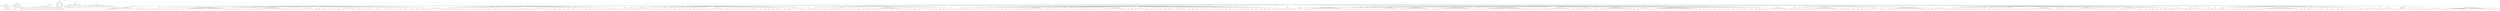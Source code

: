 graph Tree {
	"t0" [label = "TEI"];
	"t1" [label = "teiHeader"];
	"t2" [label = "fileDesc"];
	"t3" [label = "titleStmt"];
	"t4" [label = "title"];
	"t5" [label = "title"];
	"t6" [label = "title"];
	"t7" [label = "author"];
	"t8" [label = "idno"];
	"t9" [label = "idno"];
	"t10" [label = "persName"];
	"t11" [label = "forename"];
	"t12" [label = "nameLink"];
	"t13" [label = "surname"];
	"t14" [label = "author"];
	"t15" [label = "editor"];
	"t16" [label = "publicationStmt"];
	"t17" [label = "publisher"];
	"t18" [label = "idno"];
	"t19" [label = "idno"];
	"t20" [label = "availability"];
	"t21" [label = "licence"];
	"t22" [label = "ab"];
	"t23" [label = "ref"];
	"t24" [label = "sourceDesc"];
	"t25" [label = "bibl"];
	"t26" [label = "name"];
	"t27" [label = "idno"];
	"t28" [label = "idno"];
	"t29" [label = "availability"];
	"t30" [label = "licence"];
	"t31" [label = "ab"];
	"t32" [label = "ref"];
	"t33" [label = "bibl"];
	"t34" [label = "date"];
	"t35" [label = "idno"];
	"t36" [label = "profileDesc"];
	"t37" [label = "particDesc"];
	"t38" [label = "listPerson"];
	"t39" [label = "person"];
	"t40" [label = "persName"];
	"t41" [label = "person"];
	"t42" [label = "persName"];
	"t43" [label = "person"];
	"t44" [label = "persName"];
	"t45" [label = "person"];
	"t46" [label = "persName"];
	"t47" [label = "person"];
	"t48" [label = "persName"];
	"t49" [label = "person"];
	"t50" [label = "persName"];
	"t51" [label = "person"];
	"t52" [label = "persName"];
	"t53" [label = "person"];
	"t54" [label = "persName"];
	"t55" [label = "person"];
	"t56" [label = "persName"];
	"t57" [label = "person"];
	"t58" [label = "persName"];
	"t59" [label = "person"];
	"t60" [label = "persName"];
	"t61" [label = "person"];
	"t62" [label = "persName"];
	"t63" [label = "person"];
	"t64" [label = "persName"];
	"t65" [label = "person"];
	"t66" [label = "persName"];
	"t67" [label = "textClass"];
	"t68" [label = "keywords"];
	"t69" [label = "term"];
	"t70" [label = "term"];
	"t71" [label = "classCode"];
	"t72" [label = "revisionDesc"];
	"t73" [label = "listChange"];
	"t74" [label = "change"];
	"t75" [label = "text"];
	"t76" [label = "front"];
	"t77" [label = "docTitle"];
	"t78" [label = "titlePart"];
	"t79" [label = "titlePart"];
	"t80" [label = "titlePart"];
	"t81" [label = "docDate"];
	"t82" [label = "docAuthor"];
	"t83" [label = "div"];
	"t84" [label = "div"];
	"t85" [label = "head"];
	"t86" [label = "p"];
	"t87" [label = "p"];
	"t88" [label = "div"];
	"t89" [label = "head"];
	"t90" [label = "p"];
	"t91" [label = "signed"];
	"t92" [label = "p"];
	"t93" [label = "div"];
	"t94" [label = "p"];
	"t95" [label = "signed"];
	"t96" [label = "div"];
	"t97" [label = "p"];
	"t98" [label = "div"];
	"t99" [label = "p"];
	"t100" [label = "performance"];
	"t101" [label = "ab"];
	"t102" [label = "castList"];
	"t103" [label = "head"];
	"t104" [label = "castItem"];
	"t105" [label = "role"];
	"t106" [label = "castItem"];
	"t107" [label = "role"];
	"t108" [label = "castItem"];
	"t109" [label = "role"];
	"t110" [label = "castItem"];
	"t111" [label = "role"];
	"t112" [label = "castItem"];
	"t113" [label = "role"];
	"t114" [label = "castItem"];
	"t115" [label = "role"];
	"t116" [label = "castItem"];
	"t117" [label = "role"];
	"t118" [label = "castItem"];
	"t119" [label = "role"];
	"t120" [label = "castItem"];
	"t121" [label = "role"];
	"t122" [label = "castItem"];
	"t123" [label = "role"];
	"t124" [label = "castItem"];
	"t125" [label = "role"];
	"t126" [label = "castItem"];
	"t127" [label = "role"];
	"t128" [label = "castItem"];
	"t129" [label = "role"];
	"t130" [label = "body"];
	"t131" [label = "div"];
	"t132" [label = "head"];
	"t133" [label = "div"];
	"t134" [label = "head"];
	"t135" [label = "sp"];
	"t136" [label = "speaker"];
	"t137" [label = "l"];
	"t138" [label = "sp"];
	"t139" [label = "speaker"];
	"t140" [label = "l"];
	"t141" [label = "sp"];
	"t142" [label = "speaker"];
	"t143" [label = "l"];
	"t144" [label = "l"];
	"t145" [label = "l"];
	"t146" [label = "l"];
	"t147" [label = "l"];
	"t148" [label = "l"];
	"t149" [label = "l"];
	"t150" [label = "l"];
	"t151" [label = "l"];
	"t152" [label = "l"];
	"t153" [label = "l"];
	"t154" [label = "l"];
	"t155" [label = "l"];
	"t156" [label = "l"];
	"t157" [label = "sp"];
	"t158" [label = "speaker"];
	"t159" [label = "l"];
	"t160" [label = "l"];
	"t161" [label = "l"];
	"t162" [label = "l"];
	"t163" [label = "l"];
	"t164" [label = "l"];
	"t165" [label = "sp"];
	"t166" [label = "speaker"];
	"t167" [label = "l"];
	"t168" [label = "l"];
	"t169" [label = "l"];
	"t170" [label = "l"];
	"t171" [label = "div"];
	"t172" [label = "head"];
	"t173" [label = "sp"];
	"t174" [label = "speaker"];
	"t175" [label = "l"];
	"t176" [label = "l"];
	"t177" [label = "l"];
	"t178" [label = "l"];
	"t179" [label = "sp"];
	"t180" [label = "speaker"];
	"t181" [label = "l"];
	"t182" [label = "l"];
	"t183" [label = "l"];
	"t184" [label = "l"];
	"t185" [label = "l"];
	"t186" [label = "sp"];
	"t187" [label = "speaker"];
	"t188" [label = "l"];
	"t189" [label = "l"];
	"t190" [label = "l"];
	"t191" [label = "l"];
	"t192" [label = "l"];
	"t193" [label = "sp"];
	"t194" [label = "speaker"];
	"t195" [label = "l"];
	"t196" [label = "l"];
	"t197" [label = "l"];
	"t198" [label = "l"];
	"t199" [label = "l"];
	"t200" [label = "l"];
	"t201" [label = "l"];
	"t202" [label = "l"];
	"t203" [label = "l"];
	"t204" [label = "l"];
	"t205" [label = "l"];
	"t206" [label = "l"];
	"t207" [label = "l"];
	"t208" [label = "l"];
	"t209" [label = "l"];
	"t210" [label = "l"];
	"t211" [label = "l"];
	"t212" [label = "l"];
	"t213" [label = "l"];
	"t214" [label = "l"];
	"t215" [label = "l"];
	"t216" [label = "l"];
	"t217" [label = "l"];
	"t218" [label = "l"];
	"t219" [label = "l"];
	"t220" [label = "l"];
	"t221" [label = "l"];
	"t222" [label = "l"];
	"t223" [label = "l"];
	"t224" [label = "l"];
	"t225" [label = "sp"];
	"t226" [label = "speaker"];
	"t227" [label = "note"];
	"t228" [label = "l"];
	"t229" [label = "sp"];
	"t230" [label = "speaker"];
	"t231" [label = "l"];
	"t232" [label = "sp"];
	"t233" [label = "speaker"];
	"t234" [label = "l"];
	"t235" [label = "l"];
	"t236" [label = "l"];
	"t237" [label = "sp"];
	"t238" [label = "speaker"];
	"t239" [label = "l"];
	"t240" [label = "sp"];
	"t241" [label = "speaker"];
	"t242" [label = "l"];
	"t243" [label = "sp"];
	"t244" [label = "speaker"];
	"t245" [label = "l"];
	"t246" [label = "sp"];
	"t247" [label = "speaker"];
	"t248" [label = "l"];
	"t249" [label = "l"];
	"t250" [label = "l"];
	"t251" [label = "l"];
	"t252" [label = "l"];
	"t253" [label = "l"];
	"t254" [label = "l"];
	"t255" [label = "l"];
	"t256" [label = "l"];
	"t257" [label = "l"];
	"t258" [label = "l"];
	"t259" [label = "note"];
	"t260" [label = "l"];
	"t261" [label = "l"];
	"t262" [label = "note"];
	"t263" [label = "l"];
	"t264" [label = "l"];
	"t265" [label = "note"];
	"t266" [label = "l"];
	"t267" [label = "sp"];
	"t268" [label = "speaker"];
	"t269" [label = "l"];
	"t270" [label = "l"];
	"t271" [label = "sp"];
	"t272" [label = "speaker"];
	"t273" [label = "l"];
	"t274" [label = "l"];
	"t275" [label = "l"];
	"t276" [label = "l"];
	"t277" [label = "sp"];
	"t278" [label = "speaker"];
	"t279" [label = "l"];
	"t280" [label = "l"];
	"t281" [label = "l"];
	"t282" [label = "l"];
	"t283" [label = "l"];
	"t284" [label = "l"];
	"t285" [label = "l"];
	"t286" [label = "l"];
	"t287" [label = "l"];
	"t288" [label = "sp"];
	"t289" [label = "speaker"];
	"t290" [label = "l"];
	"t291" [label = "sp"];
	"t292" [label = "speaker"];
	"t293" [label = "l"];
	"t294" [label = "sp"];
	"t295" [label = "speaker"];
	"t296" [label = "l"];
	"t297" [label = "l"];
	"t298" [label = "sp"];
	"t299" [label = "speaker"];
	"t300" [label = "l"];
	"t301" [label = "l"];
	"t302" [label = "l"];
	"t303" [label = "l"];
	"t304" [label = "l"];
	"t305" [label = "sp"];
	"t306" [label = "speaker"];
	"t307" [label = "l"];
	"t308" [label = "l"];
	"t309" [label = "sp"];
	"t310" [label = "speaker"];
	"t311" [label = "l"];
	"t312" [label = "l"];
	"t313" [label = "l"];
	"t314" [label = "l"];
	"t315" [label = "l"];
	"t316" [label = "l"];
	"t317" [label = "l"];
	"t318" [label = "l"];
	"t319" [label = "l"];
	"t320" [label = "sp"];
	"t321" [label = "speaker"];
	"t322" [label = "l"];
	"t323" [label = "sp"];
	"t324" [label = "speaker"];
	"t325" [label = "l"];
	"t326" [label = "l"];
	"t327" [label = "l"];
	"t328" [label = "l"];
	"t329" [label = "l"];
	"t330" [label = "l"];
	"t331" [label = "l"];
	"t332" [label = "l"];
	"t333" [label = "sp"];
	"t334" [label = "speaker"];
	"t335" [label = "l"];
	"t336" [label = "l"];
	"t337" [label = "l"];
	"t338" [label = "l"];
	"t339" [label = "sp"];
	"t340" [label = "speaker"];
	"t341" [label = "l"];
	"t342" [label = "l"];
	"t343" [label = "l"];
	"t344" [label = "l"];
	"t345" [label = "l"];
	"t346" [label = "l"];
	"t347" [label = "sp"];
	"t348" [label = "speaker"];
	"t349" [label = "l"];
	"t350" [label = "l"];
	"t351" [label = "l"];
	"t352" [label = "l"];
	"t353" [label = "l"];
	"t354" [label = "sp"];
	"t355" [label = "speaker"];
	"t356" [label = "l"];
	"t357" [label = "l"];
	"t358" [label = "sp"];
	"t359" [label = "speaker"];
	"t360" [label = "l"];
	"t361" [label = "l"];
	"t362" [label = "l"];
	"t363" [label = "sp"];
	"t364" [label = "speaker"];
	"t365" [label = "l"];
	"t366" [label = "l"];
	"t367" [label = "l"];
	"t368" [label = "sp"];
	"t369" [label = "speaker"];
	"t370" [label = "l"];
	"t371" [label = "sp"];
	"t372" [label = "speaker"];
	"t373" [label = "l"];
	"t374" [label = "l"];
	"t375" [label = "l"];
	"t376" [label = "l"];
	"t377" [label = "l"];
	"t378" [label = "l"];
	"t379" [label = "l"];
	"t380" [label = "l"];
	"t381" [label = "l"];
	"t382" [label = "l"];
	"t383" [label = "stage"];
	"t384" [label = "div"];
	"t385" [label = "head"];
	"t386" [label = "sp"];
	"t387" [label = "speaker"];
	"t388" [label = "l"];
	"t389" [label = "l"];
	"t390" [label = "l"];
	"t391" [label = "l"];
	"t392" [label = "sp"];
	"t393" [label = "speaker"];
	"t394" [label = "l"];
	"t395" [label = "sp"];
	"t396" [label = "speaker"];
	"t397" [label = "l"];
	"t398" [label = "sp"];
	"t399" [label = "speaker"];
	"t400" [label = "l"];
	"t401" [label = "sp"];
	"t402" [label = "speaker"];
	"t403" [label = "l"];
	"t404" [label = "l"];
	"t405" [label = "l"];
	"t406" [label = "sp"];
	"t407" [label = "speaker"];
	"t408" [label = "l"];
	"t409" [label = "sp"];
	"t410" [label = "speaker"];
	"t411" [label = "l"];
	"t412" [label = "l"];
	"t413" [label = "sp"];
	"t414" [label = "speaker"];
	"t415" [label = "l"];
	"t416" [label = "sp"];
	"t417" [label = "speaker"];
	"t418" [label = "l"];
	"t419" [label = "sp"];
	"t420" [label = "speaker"];
	"t421" [label = "l"];
	"t422" [label = "l"];
	"t423" [label = "l"];
	"t424" [label = "sp"];
	"t425" [label = "speaker"];
	"t426" [label = "l"];
	"t427" [label = "l"];
	"t428" [label = "sp"];
	"t429" [label = "speaker"];
	"t430" [label = "l"];
	"t431" [label = "l"];
	"t432" [label = "l"];
	"t433" [label = "l"];
	"t434" [label = "l"];
	"t435" [label = "sp"];
	"t436" [label = "speaker"];
	"t437" [label = "l"];
	"t438" [label = "sp"];
	"t439" [label = "speaker"];
	"t440" [label = "l"];
	"t441" [label = "l"];
	"t442" [label = "sp"];
	"t443" [label = "speaker"];
	"t444" [label = "note"];
	"t445" [label = "l"];
	"t446" [label = "sp"];
	"t447" [label = "speaker"];
	"t448" [label = "l"];
	"t449" [label = "l"];
	"t450" [label = "sp"];
	"t451" [label = "speaker"];
	"t452" [label = "l"];
	"t453" [label = "sp"];
	"t454" [label = "speaker"];
	"t455" [label = "l"];
	"t456" [label = "l"];
	"t457" [label = "l"];
	"t458" [label = "l"];
	"t459" [label = "l"];
	"t460" [label = "l"];
	"t461" [label = "l"];
	"t462" [label = "sp"];
	"t463" [label = "speaker"];
	"t464" [label = "l"];
	"t465" [label = "l"];
	"t466" [label = "l"];
	"t467" [label = "l"];
	"t468" [label = "sp"];
	"t469" [label = "speaker"];
	"t470" [label = "l"];
	"t471" [label = "l"];
	"t472" [label = "sp"];
	"t473" [label = "speaker"];
	"t474" [label = "l"];
	"t475" [label = "l"];
	"t476" [label = "sp"];
	"t477" [label = "speaker"];
	"t478" [label = "l"];
	"t479" [label = "sp"];
	"t480" [label = "speaker"];
	"t481" [label = "l"];
	"t482" [label = "l"];
	"t483" [label = "sp"];
	"t484" [label = "speaker"];
	"t485" [label = "l"];
	"t486" [label = "l"];
	"t487" [label = "l"];
	"t488" [label = "sp"];
	"t489" [label = "speaker"];
	"t490" [label = "l"];
	"t491" [label = "l"];
	"t492" [label = "l"];
	"t493" [label = "sp"];
	"t494" [label = "speaker"];
	"t495" [label = "l"];
	"t496" [label = "sp"];
	"t497" [label = "speaker"];
	"t498" [label = "l"];
	"t499" [label = "sp"];
	"t500" [label = "speaker"];
	"t501" [label = "l"];
	"t502" [label = "l"];
	"t503" [label = "l"];
	"t504" [label = "l"];
	"t505" [label = "l"];
	"t506" [label = "sp"];
	"t507" [label = "speaker"];
	"t508" [label = "l"];
	"t509" [label = "l"];
	"t510" [label = "l"];
	"t511" [label = "l"];
	"t512" [label = "l"];
	"t513" [label = "stage"];
	"t514" [label = "sp"];
	"t515" [label = "speaker"];
	"t516" [label = "l"];
	"t517" [label = "l"];
	"t518" [label = "div"];
	"t519" [label = "head"];
	"t520" [label = "sp"];
	"t521" [label = "speaker"];
	"t522" [label = "l"];
	"t523" [label = "l"];
	"t524" [label = "l"];
	"t525" [label = "l"];
	"t526" [label = "l"];
	"t527" [label = "sp"];
	"t528" [label = "speaker"];
	"t529" [label = "l"];
	"t530" [label = "sp"];
	"t531" [label = "speaker"];
	"t532" [label = "l"];
	"t533" [label = "l"];
	"t534" [label = "l"];
	"t535" [label = "l"];
	"t536" [label = "l"];
	"t537" [label = "l"];
	"t538" [label = "l"];
	"t539" [label = "l"];
	"t540" [label = "l"];
	"t541" [label = "l"];
	"t542" [label = "sp"];
	"t543" [label = "speaker"];
	"t544" [label = "l"];
	"t545" [label = "l"];
	"t546" [label = "l"];
	"t547" [label = "l"];
	"t548" [label = "sp"];
	"t549" [label = "speaker"];
	"t550" [label = "l"];
	"t551" [label = "sp"];
	"t552" [label = "speaker"];
	"t553" [label = "l"];
	"t554" [label = "l"];
	"t555" [label = "sp"];
	"t556" [label = "speaker"];
	"t557" [label = "l"];
	"t558" [label = "l"];
	"t559" [label = "l"];
	"t560" [label = "sp"];
	"t561" [label = "speaker"];
	"t562" [label = "l"];
	"t563" [label = "l"];
	"t564" [label = "sp"];
	"t565" [label = "speaker"];
	"t566" [label = "l"];
	"t567" [label = "l"];
	"t568" [label = "sp"];
	"t569" [label = "speaker"];
	"t570" [label = "l"];
	"t571" [label = "l"];
	"t572" [label = "sp"];
	"t573" [label = "speaker"];
	"t574" [label = "l"];
	"t575" [label = "sp"];
	"t576" [label = "speaker"];
	"t577" [label = "l"];
	"t578" [label = "sp"];
	"t579" [label = "speaker"];
	"t580" [label = "l"];
	"t581" [label = "l"];
	"t582" [label = "sp"];
	"t583" [label = "speaker"];
	"t584" [label = "l"];
	"t585" [label = "l"];
	"t586" [label = "l"];
	"t587" [label = "sp"];
	"t588" [label = "speaker"];
	"t589" [label = "l"];
	"t590" [label = "l"];
	"t591" [label = "l"];
	"t592" [label = "l"];
	"t593" [label = "l"];
	"t594" [label = "l"];
	"t595" [label = "l"];
	"t596" [label = "l"];
	"t597" [label = "l"];
	"t598" [label = "l"];
	"t599" [label = "l"];
	"t600" [label = "sp"];
	"t601" [label = "speaker"];
	"t602" [label = "l"];
	"t603" [label = "l"];
	"t604" [label = "l"];
	"t605" [label = "sp"];
	"t606" [label = "speaker"];
	"t607" [label = "l"];
	"t608" [label = "l"];
	"t609" [label = "l"];
	"t610" [label = "sp"];
	"t611" [label = "speaker"];
	"t612" [label = "l"];
	"t613" [label = "l"];
	"t614" [label = "l"];
	"t615" [label = "sp"];
	"t616" [label = "speaker"];
	"t617" [label = "l"];
	"t618" [label = "l"];
	"t619" [label = "l"];
	"t620" [label = "stage"];
	"t621" [label = "l"];
	"t622" [label = "l"];
	"t623" [label = "l"];
	"t624" [label = "sp"];
	"t625" [label = "speaker"];
	"t626" [label = "l"];
	"t627" [label = "l"];
	"t628" [label = "sp"];
	"t629" [label = "speaker"];
	"t630" [label = "l"];
	"t631" [label = "sp"];
	"t632" [label = "speaker"];
	"t633" [label = "l"];
	"t634" [label = "sp"];
	"t635" [label = "speaker"];
	"t636" [label = "l"];
	"t637" [label = "sp"];
	"t638" [label = "speaker"];
	"t639" [label = "l"];
	"t640" [label = "l"];
	"t641" [label = "l"];
	"t642" [label = "l"];
	"t643" [label = "sp"];
	"t644" [label = "speaker"];
	"t645" [label = "l"];
	"t646" [label = "sp"];
	"t647" [label = "speaker"];
	"t648" [label = "l"];
	"t649" [label = "l"];
	"t650" [label = "l"];
	"t651" [label = "l"];
	"t652" [label = "l"];
	"t653" [label = "l"];
	"t654" [label = "l"];
	"t655" [label = "sp"];
	"t656" [label = "speaker"];
	"t657" [label = "l"];
	"t658" [label = "l"];
	"t659" [label = "l"];
	"t660" [label = "l"];
	"t661" [label = "sp"];
	"t662" [label = "speaker"];
	"t663" [label = "l"];
	"t664" [label = "div"];
	"t665" [label = "head"];
	"t666" [label = "sp"];
	"t667" [label = "speaker"];
	"t668" [label = "l"];
	"t669" [label = "l"];
	"t670" [label = "sp"];
	"t671" [label = "speaker"];
	"t672" [label = "l"];
	"t673" [label = "l"];
	"t674" [label = "l"];
	"t675" [label = "sp"];
	"t676" [label = "speaker"];
	"t677" [label = "l"];
	"t678" [label = "l"];
	"t679" [label = "sp"];
	"t680" [label = "speaker"];
	"t681" [label = "l"];
	"t682" [label = "sp"];
	"t683" [label = "speaker"];
	"t684" [label = "l"];
	"t685" [label = "l"];
	"t686" [label = "l"];
	"t687" [label = "l"];
	"t688" [label = "l"];
	"t689" [label = "l"];
	"t690" [label = "l"];
	"t691" [label = "l"];
	"t692" [label = "sp"];
	"t693" [label = "speaker"];
	"t694" [label = "l"];
	"t695" [label = "sp"];
	"t696" [label = "speaker"];
	"t697" [label = "l"];
	"t698" [label = "l"];
	"t699" [label = "l"];
	"t700" [label = "sp"];
	"t701" [label = "speaker"];
	"t702" [label = "l"];
	"t703" [label = "l"];
	"t704" [label = "sp"];
	"t705" [label = "speaker"];
	"t706" [label = "l"];
	"t707" [label = "sp"];
	"t708" [label = "speaker"];
	"t709" [label = "l"];
	"t710" [label = "l"];
	"t711" [label = "l"];
	"t712" [label = "sp"];
	"t713" [label = "speaker"];
	"t714" [label = "l"];
	"t715" [label = "l"];
	"t716" [label = "l"];
	"t717" [label = "l"];
	"t718" [label = "l"];
	"t719" [label = "l"];
	"t720" [label = "l"];
	"t721" [label = "l"];
	"t722" [label = "l"];
	"t723" [label = "l"];
	"t724" [label = "l"];
	"t725" [label = "stage"];
	"t726" [label = "l"];
	"t727" [label = "l"];
	"t728" [label = "l"];
	"t729" [label = "l"];
	"t730" [label = "l"];
	"t731" [label = "stage"];
	"t732" [label = "l"];
	"t733" [label = "l"];
	"t734" [label = "sp"];
	"t735" [label = "speaker"];
	"t736" [label = "l"];
	"t737" [label = "l"];
	"t738" [label = "l"];
	"t739" [label = "l"];
	"t740" [label = "sp"];
	"t741" [label = "speaker"];
	"t742" [label = "l"];
	"t743" [label = "l"];
	"t744" [label = "sp"];
	"t745" [label = "speaker"];
	"t746" [label = "l"];
	"t747" [label = "l"];
	"t748" [label = "l"];
	"t749" [label = "l"];
	"t750" [label = "l"];
	"t751" [label = "l"];
	"t752" [label = "sp"];
	"t753" [label = "speaker"];
	"t754" [label = "l"];
	"t755" [label = "l"];
	"t756" [label = "l"];
	"t757" [label = "l"];
	"t758" [label = "l"];
	"t759" [label = "sp"];
	"t760" [label = "speaker"];
	"t761" [label = "l"];
	"t762" [label = "sp"];
	"t763" [label = "speaker"];
	"t764" [label = "l"];
	"t765" [label = "l"];
	"t766" [label = "sp"];
	"t767" [label = "speaker"];
	"t768" [label = "l"];
	"t769" [label = "l"];
	"t770" [label = "l"];
	"t771" [label = "l"];
	"t772" [label = "l"];
	"t773" [label = "div"];
	"t774" [label = "head"];
	"t775" [label = "sp"];
	"t776" [label = "speaker"];
	"t777" [label = "l"];
	"t778" [label = "l"];
	"t779" [label = "l"];
	"t780" [label = "l"];
	"t781" [label = "sp"];
	"t782" [label = "speaker"];
	"t783" [label = "l"];
	"t784" [label = "l"];
	"t785" [label = "l"];
	"t786" [label = "l"];
	"t787" [label = "sp"];
	"t788" [label = "speaker"];
	"t789" [label = "l"];
	"t790" [label = "l"];
	"t791" [label = "l"];
	"t792" [label = "l"];
	"t793" [label = "l"];
	"t794" [label = "l"];
	"t795" [label = "sp"];
	"t796" [label = "speaker"];
	"t797" [label = "l"];
	"t798" [label = "l"];
	"t799" [label = "l"];
	"t800" [label = "l"];
	"t801" [label = "sp"];
	"t802" [label = "speaker"];
	"t803" [label = "l"];
	"t804" [label = "l"];
	"t805" [label = "l"];
	"t806" [label = "l"];
	"t807" [label = "sp"];
	"t808" [label = "speaker"];
	"t809" [label = "l"];
	"t810" [label = "sp"];
	"t811" [label = "speaker"];
	"t812" [label = "l"];
	"t813" [label = "l"];
	"t814" [label = "l"];
	"t815" [label = "l"];
	"t816" [label = "l"];
	"t817" [label = "l"];
	"t818" [label = "sp"];
	"t819" [label = "speaker"];
	"t820" [label = "l"];
	"t821" [label = "sp"];
	"t822" [label = "speaker"];
	"t823" [label = "l"];
	"t824" [label = "sp"];
	"t825" [label = "speaker"];
	"t826" [label = "l"];
	"t827" [label = "l"];
	"t828" [label = "l"];
	"t829" [label = "l"];
	"t830" [label = "l"];
	"t831" [label = "l"];
	"t832" [label = "l"];
	"t833" [label = "l"];
	"t834" [label = "l"];
	"t835" [label = "l"];
	"t836" [label = "l"];
	"t837" [label = "l"];
	"t838" [label = "l"];
	"t839" [label = "l"];
	"t840" [label = "sp"];
	"t841" [label = "speaker"];
	"t842" [label = "l"];
	"t843" [label = "sp"];
	"t844" [label = "speaker"];
	"t845" [label = "l"];
	"t846" [label = "l"];
	"t847" [label = "l"];
	"t848" [label = "l"];
	"t849" [label = "l"];
	"t850" [label = "l"];
	"t851" [label = "sp"];
	"t852" [label = "speaker"];
	"t853" [label = "l"];
	"t854" [label = "l"];
	"t855" [label = "l"];
	"t856" [label = "sp"];
	"t857" [label = "speaker"];
	"t858" [label = "l"];
	"t859" [label = "l"];
	"t860" [label = "sp"];
	"t861" [label = "speaker"];
	"t862" [label = "l"];
	"t863" [label = "l"];
	"t864" [label = "l"];
	"t865" [label = "sp"];
	"t866" [label = "speaker"];
	"t867" [label = "l"];
	"t868" [label = "sp"];
	"t869" [label = "speaker"];
	"t870" [label = "l"];
	"t871" [label = "l"];
	"t872" [label = "l"];
	"t873" [label = "l"];
	"t874" [label = "sp"];
	"t875" [label = "speaker"];
	"t876" [label = "l"];
	"t877" [label = "sp"];
	"t878" [label = "speaker"];
	"t879" [label = "l"];
	"t880" [label = "l"];
	"t881" [label = "l"];
	"t882" [label = "l"];
	"t883" [label = "sp"];
	"t884" [label = "speaker"];
	"t885" [label = "l"];
	"t886" [label = "l"];
	"t887" [label = "l"];
	"t888" [label = "l"];
	"t889" [label = "l"];
	"t890" [label = "l"];
	"t891" [label = "l"];
	"t892" [label = "l"];
	"t893" [label = "l"];
	"t894" [label = "l"];
	"t895" [label = "l"];
	"t896" [label = "l"];
	"t897" [label = "l"];
	"t898" [label = "l"];
	"t899" [label = "l"];
	"t900" [label = "sp"];
	"t901" [label = "speaker"];
	"t902" [label = "l"];
	"t903" [label = "sp"];
	"t904" [label = "speaker"];
	"t905" [label = "l"];
	"t906" [label = "sp"];
	"t907" [label = "speaker"];
	"t908" [label = "l"];
	"t909" [label = "l"];
	"t910" [label = "l"];
	"t911" [label = "l"];
	"t912" [label = "l"];
	"t913" [label = "l"];
	"t914" [label = "sp"];
	"t915" [label = "speaker"];
	"t916" [label = "l"];
	"t917" [label = "sp"];
	"t918" [label = "speaker"];
	"t919" [label = "l"];
	"t920" [label = "l"];
	"t921" [label = "l"];
	"t922" [label = "l"];
	"t923" [label = "l"];
	"t924" [label = "sp"];
	"t925" [label = "speaker"];
	"t926" [label = "l"];
	"t927" [label = "l"];
	"t928" [label = "sp"];
	"t929" [label = "speaker"];
	"t930" [label = "l"];
	"t931" [label = "l"];
	"t932" [label = "note"];
	"t933" [label = "l"];
	"t934" [label = "l"];
	"t935" [label = "l"];
	"t936" [label = "sp"];
	"t937" [label = "speaker"];
	"t938" [label = "l"];
	"t939" [label = "l"];
	"t940" [label = "l"];
	"t941" [label = "l"];
	"t942" [label = "l"];
	"t943" [label = "l"];
	"t944" [label = "l"];
	"t945" [label = "sp"];
	"t946" [label = "speaker"];
	"t947" [label = "l"];
	"t948" [label = "sp"];
	"t949" [label = "speaker"];
	"t950" [label = "l"];
	"t951" [label = "sp"];
	"t952" [label = "speaker"];
	"t953" [label = "l"];
	"t954" [label = "l"];
	"t955" [label = "sp"];
	"t956" [label = "speaker"];
	"t957" [label = "l"];
	"t958" [label = "l"];
	"t959" [label = "l"];
	"t960" [label = "l"];
	"t961" [label = "l"];
	"t962" [label = "l"];
	"t963" [label = "sp"];
	"t964" [label = "speaker"];
	"t965" [label = "l"];
	"t966" [label = "l"];
	"t967" [label = "l"];
	"t968" [label = "stage"];
	"t969" [label = "sp"];
	"t970" [label = "speaker"];
	"t971" [label = "l"];
	"t972" [label = "l"];
	"t973" [label = "sp"];
	"t974" [label = "speaker"];
	"t975" [label = "l"];
	"t976" [label = "sp"];
	"t977" [label = "speaker"];
	"t978" [label = "l"];
	"t979" [label = "sp"];
	"t980" [label = "speaker"];
	"t981" [label = "l"];
	"t982" [label = "l"];
	"t983" [label = "l"];
	"t984" [label = "l"];
	"t985" [label = "sp"];
	"t986" [label = "speaker"];
	"t987" [label = "l"];
	"t988" [label = "stage"];
	"t989" [label = "l"];
	"t990" [label = "l"];
	"t991" [label = "l"];
	"t992" [label = "sp"];
	"t993" [label = "speaker"];
	"t994" [label = "l"];
	"t995" [label = "sp"];
	"t996" [label = "speaker"];
	"t997" [label = "l"];
	"t998" [label = "l"];
	"t999" [label = "sp"];
	"t1000" [label = "speaker"];
	"t1001" [label = "l"];
	"t1002" [label = "sp"];
	"t1003" [label = "speaker"];
	"t1004" [label = "l"];
	"t1005" [label = "sp"];
	"t1006" [label = "speaker"];
	"t1007" [label = "l"];
	"t1008" [label = "l"];
	"t1009" [label = "sp"];
	"t1010" [label = "speaker"];
	"t1011" [label = "l"];
	"t1012" [label = "l"];
	"t1013" [label = "l"];
	"t1014" [label = "l"];
	"t1015" [label = "stage"];
	"t1016" [label = "div"];
	"t1017" [label = "head"];
	"t1018" [label = "sp"];
	"t1019" [label = "speaker"];
	"t1020" [label = "l"];
	"t1021" [label = "l"];
	"t1022" [label = "l"];
	"t1023" [label = "l"];
	"t1024" [label = "l"];
	"t1025" [label = "stage"];
	"t1026" [label = "div"];
	"t1027" [label = "head"];
	"t1028" [label = "sp"];
	"t1029" [label = "speaker"];
	"t1030" [label = "l"];
	"t1031" [label = "l"];
	"t1032" [label = "l"];
	"t1033" [label = "l"];
	"t1034" [label = "l"];
	"t1035" [label = "sp"];
	"t1036" [label = "speaker"];
	"t1037" [label = "l"];
	"t1038" [label = "sp"];
	"t1039" [label = "speaker"];
	"t1040" [label = "l"];
	"t1041" [label = "l"];
	"t1042" [label = "l"];
	"t1043" [label = "l"];
	"t1044" [label = "l"];
	"t1045" [label = "l"];
	"t1046" [label = "l"];
	"t1047" [label = "l"];
	"t1048" [label = "l"];
	"t1049" [label = "l"];
	"t1050" [label = "l"];
	"t1051" [label = "l"];
	"t1052" [label = "l"];
	"t1053" [label = "l"];
	"t1054" [label = "l"];
	"t1055" [label = "l"];
	"t1056" [label = "l"];
	"t1057" [label = "l"];
	"t1058" [label = "l"];
	"t1059" [label = "l"];
	"t1060" [label = "l"];
	"t1061" [label = "l"];
	"t1062" [label = "l"];
	"t1063" [label = "l"];
	"t1064" [label = "l"];
	"t1065" [label = "sp"];
	"t1066" [label = "speaker"];
	"t1067" [label = "l"];
	"t1068" [label = "sp"];
	"t1069" [label = "speaker"];
	"t1070" [label = "l"];
	"t1071" [label = "sp"];
	"t1072" [label = "speaker"];
	"t1073" [label = "l"];
	"t1074" [label = "sp"];
	"t1075" [label = "speaker"];
	"t1076" [label = "l"];
	"t1077" [label = "l"];
	"t1078" [label = "sp"];
	"t1079" [label = "speaker"];
	"t1080" [label = "l"];
	"t1081" [label = "l"];
	"t1082" [label = "l"];
	"t1083" [label = "sp"];
	"t1084" [label = "speaker"];
	"t1085" [label = "l"];
	"t1086" [label = "l"];
	"t1087" [label = "l"];
	"t1088" [label = "l"];
	"t1089" [label = "sp"];
	"t1090" [label = "speaker"];
	"t1091" [label = "l"];
	"t1092" [label = "l"];
	"t1093" [label = "l"];
	"t1094" [label = "l"];
	"t1095" [label = "l"];
	"t1096" [label = "l"];
	"t1097" [label = "l"];
	"t1098" [label = "l"];
	"t1099" [label = "l"];
	"t1100" [label = "l"];
	"t1101" [label = "l"];
	"t1102" [label = "l"];
	"t1103" [label = "l"];
	"t1104" [label = "l"];
	"t1105" [label = "sp"];
	"t1106" [label = "speaker"];
	"t1107" [label = "l"];
	"t1108" [label = "l"];
	"t1109" [label = "l"];
	"t1110" [label = "l"];
	"t1111" [label = "l"];
	"t1112" [label = "l"];
	"t1113" [label = "l"];
	"t1114" [label = "l"];
	"t1115" [label = "l"];
	"t1116" [label = "l"];
	"t1117" [label = "l"];
	"t1118" [label = "l"];
	"t1119" [label = "l"];
	"t1120" [label = "l"];
	"t1121" [label = "l"];
	"t1122" [label = "l"];
	"t1123" [label = "l"];
	"t1124" [label = "l"];
	"t1125" [label = "l"];
	"t1126" [label = "l"];
	"t1127" [label = "sp"];
	"t1128" [label = "speaker"];
	"t1129" [label = "l"];
	"t1130" [label = "l"];
	"t1131" [label = "sp"];
	"t1132" [label = "speaker"];
	"t1133" [label = "l"];
	"t1134" [label = "l"];
	"t1135" [label = "l"];
	"t1136" [label = "l"];
	"t1137" [label = "l"];
	"t1138" [label = "l"];
	"t1139" [label = "l"];
	"t1140" [label = "l"];
	"t1141" [label = "l"];
	"t1142" [label = "l"];
	"t1143" [label = "l"];
	"t1144" [label = "l"];
	"t1145" [label = "l"];
	"t1146" [label = "l"];
	"t1147" [label = "l"];
	"t1148" [label = "l"];
	"t1149" [label = "l"];
	"t1150" [label = "l"];
	"t1151" [label = "l"];
	"t1152" [label = "l"];
	"t1153" [label = "l"];
	"t1154" [label = "l"];
	"t1155" [label = "l"];
	"t1156" [label = "l"];
	"t1157" [label = "sp"];
	"t1158" [label = "speaker"];
	"t1159" [label = "l"];
	"t1160" [label = "l"];
	"t1161" [label = "l"];
	"t1162" [label = "l"];
	"t1163" [label = "sp"];
	"t1164" [label = "speaker"];
	"t1165" [label = "l"];
	"t1166" [label = "l"];
	"t1167" [label = "l"];
	"t1168" [label = "l"];
	"t1169" [label = "l"];
	"t1170" [label = "l"];
	"t1171" [label = "l"];
	"t1172" [label = "l"];
	"t1173" [label = "l"];
	"t1174" [label = "l"];
	"t1175" [label = "l"];
	"t1176" [label = "l"];
	"t1177" [label = "l"];
	"t1178" [label = "l"];
	"t1179" [label = "l"];
	"t1180" [label = "l"];
	"t1181" [label = "l"];
	"t1182" [label = "l"];
	"t1183" [label = "l"];
	"t1184" [label = "l"];
	"t1185" [label = "l"];
	"t1186" [label = "l"];
	"t1187" [label = "l"];
	"t1188" [label = "l"];
	"t1189" [label = "l"];
	"t1190" [label = "l"];
	"t1191" [label = "l"];
	"t1192" [label = "l"];
	"t1193" [label = "l"];
	"t1194" [label = "sp"];
	"t1195" [label = "speaker"];
	"t1196" [label = "l"];
	"t1197" [label = "l"];
	"t1198" [label = "l"];
	"t1199" [label = "sp"];
	"t1200" [label = "speaker"];
	"t1201" [label = "l"];
	"t1202" [label = "l"];
	"t1203" [label = "note"];
	"t1204" [label = "l"];
	"t1205" [label = "l"];
	"t1206" [label = "sp"];
	"t1207" [label = "speaker"];
	"t1208" [label = "l"];
	"t1209" [label = "sp"];
	"t1210" [label = "speaker"];
	"t1211" [label = "l"];
	"t1212" [label = "l"];
	"t1213" [label = "l"];
	"t1214" [label = "l"];
	"t1215" [label = "l"];
	"t1216" [label = "l"];
	"t1217" [label = "l"];
	"t1218" [label = "l"];
	"t1219" [label = "l"];
	"t1220" [label = "l"];
	"t1221" [label = "l"];
	"t1222" [label = "l"];
	"t1223" [label = "l"];
	"t1224" [label = "l"];
	"t1225" [label = "l"];
	"t1226" [label = "l"];
	"t1227" [label = "sp"];
	"t1228" [label = "speaker"];
	"t1229" [label = "l"];
	"t1230" [label = "sp"];
	"t1231" [label = "speaker"];
	"t1232" [label = "l"];
	"t1233" [label = "l"];
	"t1234" [label = "l"];
	"t1235" [label = "l"];
	"t1236" [label = "l"];
	"t1237" [label = "l"];
	"t1238" [label = "l"];
	"t1239" [label = "l"];
	"t1240" [label = "l"];
	"t1241" [label = "l"];
	"t1242" [label = "sp"];
	"t1243" [label = "speaker"];
	"t1244" [label = "l"];
	"t1245" [label = "l"];
	"t1246" [label = "l"];
	"t1247" [label = "sp"];
	"t1248" [label = "speaker"];
	"t1249" [label = "l"];
	"t1250" [label = "l"];
	"t1251" [label = "l"];
	"t1252" [label = "l"];
	"t1253" [label = "l"];
	"t1254" [label = "l"];
	"t1255" [label = "l"];
	"t1256" [label = "l"];
	"t1257" [label = "l"];
	"t1258" [label = "l"];
	"t1259" [label = "l"];
	"t1260" [label = "l"];
	"t1261" [label = "l"];
	"t1262" [label = "l"];
	"t1263" [label = "l"];
	"t1264" [label = "l"];
	"t1265" [label = "l"];
	"t1266" [label = "note"];
	"t1267" [label = "l"];
	"t1268" [label = "note"];
	"t1269" [label = "l"];
	"t1270" [label = "sp"];
	"t1271" [label = "speaker"];
	"t1272" [label = "l"];
	"t1273" [label = "sp"];
	"t1274" [label = "speaker"];
	"t1275" [label = "l"];
	"t1276" [label = "l"];
	"t1277" [label = "l"];
	"t1278" [label = "l"];
	"t1279" [label = "l"];
	"t1280" [label = "l"];
	"t1281" [label = "l"];
	"t1282" [label = "l"];
	"t1283" [label = "sp"];
	"t1284" [label = "speaker"];
	"t1285" [label = "l"];
	"t1286" [label = "l"];
	"t1287" [label = "l"];
	"t1288" [label = "l"];
	"t1289" [label = "l"];
	"t1290" [label = "l"];
	"t1291" [label = "l"];
	"t1292" [label = "l"];
	"t1293" [label = "l"];
	"t1294" [label = "l"];
	"t1295" [label = "l"];
	"t1296" [label = "l"];
	"t1297" [label = "l"];
	"t1298" [label = "l"];
	"t1299" [label = "l"];
	"t1300" [label = "l"];
	"t1301" [label = "l"];
	"t1302" [label = "l"];
	"t1303" [label = "l"];
	"t1304" [label = "l"];
	"t1305" [label = "l"];
	"t1306" [label = "l"];
	"t1307" [label = "l"];
	"t1308" [label = "l"];
	"t1309" [label = "l"];
	"t1310" [label = "l"];
	"t1311" [label = "l"];
	"t1312" [label = "l"];
	"t1313" [label = "l"];
	"t1314" [label = "l"];
	"t1315" [label = "l"];
	"t1316" [label = "sp"];
	"t1317" [label = "speaker"];
	"t1318" [label = "l"];
	"t1319" [label = "sp"];
	"t1320" [label = "speaker"];
	"t1321" [label = "l"];
	"t1322" [label = "l"];
	"t1323" [label = "l"];
	"t1324" [label = "l"];
	"t1325" [label = "sp"];
	"t1326" [label = "speaker"];
	"t1327" [label = "l"];
	"t1328" [label = "l"];
	"t1329" [label = "l"];
	"t1330" [label = "l"];
	"t1331" [label = "sp"];
	"t1332" [label = "speaker"];
	"t1333" [label = "l"];
	"t1334" [label = "sp"];
	"t1335" [label = "speaker"];
	"t1336" [label = "l"];
	"t1337" [label = "l"];
	"t1338" [label = "l"];
	"t1339" [label = "l"];
	"t1340" [label = "l"];
	"t1341" [label = "sp"];
	"t1342" [label = "speaker"];
	"t1343" [label = "l"];
	"t1344" [label = "l"];
	"t1345" [label = "sp"];
	"t1346" [label = "speaker"];
	"t1347" [label = "l"];
	"t1348" [label = "l"];
	"t1349" [label = "l"];
	"t1350" [label = "l"];
	"t1351" [label = "l"];
	"t1352" [label = "l"];
	"t1353" [label = "l"];
	"t1354" [label = "sp"];
	"t1355" [label = "speaker"];
	"t1356" [label = "l"];
	"t1357" [label = "l"];
	"t1358" [label = "sp"];
	"t1359" [label = "speaker"];
	"t1360" [label = "l"];
	"t1361" [label = "sp"];
	"t1362" [label = "speaker"];
	"t1363" [label = "l"];
	"t1364" [label = "sp"];
	"t1365" [label = "speaker"];
	"t1366" [label = "l"];
	"t1367" [label = "sp"];
	"t1368" [label = "speaker"];
	"t1369" [label = "l"];
	"t1370" [label = "l"];
	"t1371" [label = "l"];
	"t1372" [label = "l"];
	"t1373" [label = "l"];
	"t1374" [label = "l"];
	"t1375" [label = "l"];
	"t1376" [label = "l"];
	"t1377" [label = "l"];
	"t1378" [label = "l"];
	"t1379" [label = "l"];
	"t1380" [label = "l"];
	"t1381" [label = "l"];
	"t1382" [label = "l"];
	"t1383" [label = "l"];
	"t1384" [label = "div"];
	"t1385" [label = "head"];
	"t1386" [label = "sp"];
	"t1387" [label = "speaker"];
	"t1388" [label = "l"];
	"t1389" [label = "l"];
	"t1390" [label = "l"];
	"t1391" [label = "sp"];
	"t1392" [label = "speaker"];
	"t1393" [label = "l"];
	"t1394" [label = "sp"];
	"t1395" [label = "speaker"];
	"t1396" [label = "l"];
	"t1397" [label = "sp"];
	"t1398" [label = "speaker"];
	"t1399" [label = "l"];
	"t1400" [label = "sp"];
	"t1401" [label = "speaker"];
	"t1402" [label = "l"];
	"t1403" [label = "l"];
	"t1404" [label = "l"];
	"t1405" [label = "l"];
	"t1406" [label = "l"];
	"t1407" [label = "l"];
	"t1408" [label = "l"];
	"t1409" [label = "l"];
	"t1410" [label = "l"];
	"t1411" [label = "l"];
	"t1412" [label = "l"];
	"t1413" [label = "l"];
	"t1414" [label = "l"];
	"t1415" [label = "l"];
	"t1416" [label = "l"];
	"t1417" [label = "l"];
	"t1418" [label = "note"];
	"t1419" [label = "l"];
	"t1420" [label = "l"];
	"t1421" [label = "l"];
	"t1422" [label = "sp"];
	"t1423" [label = "speaker"];
	"t1424" [label = "l"];
	"t1425" [label = "sp"];
	"t1426" [label = "speaker"];
	"t1427" [label = "l"];
	"t1428" [label = "note"];
	"t1429" [label = "l"];
	"t1430" [label = "l"];
	"t1431" [label = "sp"];
	"t1432" [label = "speaker"];
	"t1433" [label = "l"];
	"t1434" [label = "l"];
	"t1435" [label = "sp"];
	"t1436" [label = "speaker"];
	"t1437" [label = "l"];
	"t1438" [label = "sp"];
	"t1439" [label = "speaker"];
	"t1440" [label = "l"];
	"t1441" [label = "l"];
	"t1442" [label = "sp"];
	"t1443" [label = "speaker"];
	"t1444" [label = "l"];
	"t1445" [label = "l"];
	"t1446" [label = "l"];
	"t1447" [label = "l"];
	"t1448" [label = "l"];
	"t1449" [label = "l"];
	"t1450" [label = "l"];
	"t1451" [label = "l"];
	"t1452" [label = "sp"];
	"t1453" [label = "speaker"];
	"t1454" [label = "l"];
	"t1455" [label = "l"];
	"t1456" [label = "l"];
	"t1457" [label = "l"];
	"t1458" [label = "sp"];
	"t1459" [label = "speaker"];
	"t1460" [label = "l"];
	"t1461" [label = "l"];
	"t1462" [label = "l"];
	"t1463" [label = "l"];
	"t1464" [label = "l"];
	"t1465" [label = "l"];
	"t1466" [label = "l"];
	"t1467" [label = "l"];
	"t1468" [label = "l"];
	"t1469" [label = "l"];
	"t1470" [label = "l"];
	"t1471" [label = "l"];
	"t1472" [label = "note"];
	"t1473" [label = "l"];
	"t1474" [label = "l"];
	"t1475" [label = "l"];
	"t1476" [label = "l"];
	"t1477" [label = "l"];
	"t1478" [label = "l"];
	"t1479" [label = "l"];
	"t1480" [label = "l"];
	"t1481" [label = "l"];
	"t1482" [label = "l"];
	"t1483" [label = "l"];
	"t1484" [label = "l"];
	"t1485" [label = "sp"];
	"t1486" [label = "speaker"];
	"t1487" [label = "l"];
	"t1488" [label = "sp"];
	"t1489" [label = "speaker"];
	"t1490" [label = "l"];
	"t1491" [label = "l"];
	"t1492" [label = "l"];
	"t1493" [label = "l"];
	"t1494" [label = "l"];
	"t1495" [label = "l"];
	"t1496" [label = "l"];
	"t1497" [label = "l"];
	"t1498" [label = "l"];
	"t1499" [label = "l"];
	"t1500" [label = "l"];
	"t1501" [label = "div"];
	"t1502" [label = "head"];
	"t1503" [label = "sp"];
	"t1504" [label = "speaker"];
	"t1505" [label = "l"];
	"t1506" [label = "l"];
	"t1507" [label = "sp"];
	"t1508" [label = "speaker"];
	"t1509" [label = "l"];
	"t1510" [label = "sp"];
	"t1511" [label = "speaker"];
	"t1512" [label = "l"];
	"t1513" [label = "sp"];
	"t1514" [label = "speaker"];
	"t1515" [label = "l"];
	"t1516" [label = "sp"];
	"t1517" [label = "speaker"];
	"t1518" [label = "l"];
	"t1519" [label = "sp"];
	"t1520" [label = "speaker"];
	"t1521" [label = "l"];
	"t1522" [label = "sp"];
	"t1523" [label = "speaker"];
	"t1524" [label = "l"];
	"t1525" [label = "l"];
	"t1526" [label = "sp"];
	"t1527" [label = "speaker"];
	"t1528" [label = "l"];
	"t1529" [label = "l"];
	"t1530" [label = "stage"];
	"t1531" [label = "l"];
	"t1532" [label = "l"];
	"t1533" [label = "sp"];
	"t1534" [label = "speaker"];
	"t1535" [label = "l"];
	"t1536" [label = "sp"];
	"t1537" [label = "speaker"];
	"t1538" [label = "l"];
	"t1539" [label = "l"];
	"t1540" [label = "sp"];
	"t1541" [label = "speaker"];
	"t1542" [label = "l"];
	"t1543" [label = "l"];
	"t1544" [label = "sp"];
	"t1545" [label = "speaker"];
	"t1546" [label = "l"];
	"t1547" [label = "l"];
	"t1548" [label = "l"];
	"t1549" [label = "l"];
	"t1550" [label = "l"];
	"t1551" [label = "l"];
	"t1552" [label = "sp"];
	"t1553" [label = "speaker"];
	"t1554" [label = "l"];
	"t1555" [label = "l"];
	"t1556" [label = "l"];
	"t1557" [label = "l"];
	"t1558" [label = "sp"];
	"t1559" [label = "speaker"];
	"t1560" [label = "l"];
	"t1561" [label = "l"];
	"t1562" [label = "l"];
	"t1563" [label = "l"];
	"t1564" [label = "l"];
	"t1565" [label = "sp"];
	"t1566" [label = "speaker"];
	"t1567" [label = "l"];
	"t1568" [label = "l"];
	"t1569" [label = "l"];
	"t1570" [label = "l"];
	"t1571" [label = "l"];
	"t1572" [label = "l"];
	"t1573" [label = "l"];
	"t1574" [label = "l"];
	"t1575" [label = "l"];
	"t1576" [label = "l"];
	"t1577" [label = "l"];
	"t1578" [label = "l"];
	"t1579" [label = "l"];
	"t1580" [label = "l"];
	"t1581" [label = "l"];
	"t1582" [label = "sp"];
	"t1583" [label = "speaker"];
	"t1584" [label = "l"];
	"t1585" [label = "l"];
	"t1586" [label = "l"];
	"t1587" [label = "l"];
	"t1588" [label = "l"];
	"t1589" [label = "l"];
	"t1590" [label = "l"];
	"t1591" [label = "sp"];
	"t1592" [label = "speaker"];
	"t1593" [label = "l"];
	"t1594" [label = "l"];
	"t1595" [label = "l"];
	"t1596" [label = "l"];
	"t1597" [label = "sp"];
	"t1598" [label = "speaker"];
	"t1599" [label = "l"];
	"t1600" [label = "l"];
	"t1601" [label = "l"];
	"t1602" [label = "l"];
	"t1603" [label = "l"];
	"t1604" [label = "l"];
	"t1605" [label = "l"];
	"t1606" [label = "l"];
	"t1607" [label = "l"];
	"t1608" [label = "l"];
	"t1609" [label = "l"];
	"t1610" [label = "l"];
	"t1611" [label = "l"];
	"t1612" [label = "sp"];
	"t1613" [label = "speaker"];
	"t1614" [label = "l"];
	"t1615" [label = "l"];
	"t1616" [label = "l"];
	"t1617" [label = "l"];
	"t1618" [label = "sp"];
	"t1619" [label = "speaker"];
	"t1620" [label = "l"];
	"t1621" [label = "l"];
	"t1622" [label = "l"];
	"t1623" [label = "l"];
	"t1624" [label = "l"];
	"t1625" [label = "l"];
	"t1626" [label = "l"];
	"t1627" [label = "l"];
	"t1628" [label = "sp"];
	"t1629" [label = "speaker"];
	"t1630" [label = "l"];
	"t1631" [label = "note"];
	"t1632" [label = "l"];
	"t1633" [label = "l"];
	"t1634" [label = "l"];
	"t1635" [label = "l"];
	"t1636" [label = "l"];
	"t1637" [label = "l"];
	"t1638" [label = "l"];
	"t1639" [label = "l"];
	"t1640" [label = "l"];
	"t1641" [label = "sp"];
	"t1642" [label = "speaker"];
	"t1643" [label = "l"];
	"t1644" [label = "l"];
	"t1645" [label = "l"];
	"t1646" [label = "sp"];
	"t1647" [label = "speaker"];
	"t1648" [label = "l"];
	"t1649" [label = "sp"];
	"t1650" [label = "speaker"];
	"t1651" [label = "l"];
	"t1652" [label = "sp"];
	"t1653" [label = "speaker"];
	"t1654" [label = "l"];
	"t1655" [label = "sp"];
	"t1656" [label = "speaker"];
	"t1657" [label = "l"];
	"t1658" [label = "sp"];
	"t1659" [label = "speaker"];
	"t1660" [label = "l"];
	"t1661" [label = "sp"];
	"t1662" [label = "speaker"];
	"t1663" [label = "note"];
	"t1664" [label = "l"];
	"t1665" [label = "sp"];
	"t1666" [label = "speaker"];
	"t1667" [label = "stage"];
	"t1668" [label = "stage"];
	"t1669" [label = "l"];
	"t1670" [label = "l"];
	"t1671" [label = "l"];
	"t1672" [label = "l"];
	"t1673" [label = "l"];
	"t1674" [label = "l"];
	"t1675" [label = "stage"];
	"t1676" [label = "div"];
	"t1677" [label = "head"];
	"t1678" [label = "sp"];
	"t1679" [label = "speaker"];
	"t1680" [label = "l"];
	"t1681" [label = "sp"];
	"t1682" [label = "speaker"];
	"t1683" [label = "l"];
	"t1684" [label = "l"];
	"t1685" [label = "note"];
	"t1686" [label = "l"];
	"t1687" [label = "l"];
	"t1688" [label = "l"];
	"t1689" [label = "l"];
	"t1690" [label = "l"];
	"t1691" [label = "l"];
	"t1692" [label = "sp"];
	"t1693" [label = "speaker"];
	"t1694" [label = "l"];
	"t1695" [label = "l"];
	"t1696" [label = "l"];
	"t1697" [label = "stage"];
	"t1698" [label = "l"];
	"t1699" [label = "sp"];
	"t1700" [label = "speaker"];
	"t1701" [label = "l"];
	"t1702" [label = "div"];
	"t1703" [label = "head"];
	"t1704" [label = "sp"];
	"t1705" [label = "speaker"];
	"t1706" [label = "l"];
	"t1707" [label = "stage"];
	"t1708" [label = "l"];
	"t1709" [label = "sp"];
	"t1710" [label = "speaker"];
	"t1711" [label = "l"];
	"t1712" [label = "l"];
	"t1713" [label = "l"];
	"t1714" [label = "sp"];
	"t1715" [label = "speaker"];
	"t1716" [label = "l"];
	"t1717" [label = "sp"];
	"t1718" [label = "speaker"];
	"t1719" [label = "l"];
	"t1720" [label = "sp"];
	"t1721" [label = "speaker"];
	"t1722" [label = "l"];
	"t1723" [label = "sp"];
	"t1724" [label = "speaker"];
	"t1725" [label = "l"];
	"t1726" [label = "sp"];
	"t1727" [label = "speaker"];
	"t1728" [label = "l"];
	"t1729" [label = "sp"];
	"t1730" [label = "speaker"];
	"t1731" [label = "l"];
	"t1732" [label = "l"];
	"t1733" [label = "sp"];
	"t1734" [label = "speaker"];
	"t1735" [label = "l"];
	"t1736" [label = "sp"];
	"t1737" [label = "speaker"];
	"t1738" [label = "l"];
	"t1739" [label = "l"];
	"t1740" [label = "l"];
	"t1741" [label = "l"];
	"t1742" [label = "l"];
	"t1743" [label = "l"];
	"t1744" [label = "l"];
	"t1745" [label = "l"];
	"t1746" [label = "l"];
	"t1747" [label = "l"];
	"t1748" [label = "l"];
	"t1749" [label = "l"];
	"t1750" [label = "l"];
	"t1751" [label = "l"];
	"t1752" [label = "l"];
	"t1753" [label = "l"];
	"t1754" [label = "l"];
	"t1755" [label = "l"];
	"t1756" [label = "l"];
	"t1757" [label = "l"];
	"t1758" [label = "l"];
	"t1759" [label = "l"];
	"t1760" [label = "l"];
	"t1761" [label = "l"];
	"t1762" [label = "l"];
	"t1763" [label = "l"];
	"t1764" [label = "sp"];
	"t1765" [label = "speaker"];
	"t1766" [label = "l"];
	"t1767" [label = "sp"];
	"t1768" [label = "speaker"];
	"t1769" [label = "l"];
	"t1770" [label = "sp"];
	"t1771" [label = "speaker"];
	"t1772" [label = "l"];
	"t1773" [label = "l"];
	"t1774" [label = "l"];
	"t1775" [label = "l"];
	"t1776" [label = "l"];
	"t1777" [label = "sp"];
	"t1778" [label = "speaker"];
	"t1779" [label = "l"];
	"t1780" [label = "l"];
	"t1781" [label = "l"];
	"t1782" [label = "l"];
	"t1783" [label = "l"];
	"t1784" [label = "sp"];
	"t1785" [label = "speaker"];
	"t1786" [label = "l"];
	"t1787" [label = "sp"];
	"t1788" [label = "speaker"];
	"t1789" [label = "l"];
	"t1790" [label = "l"];
	"t1791" [label = "l"];
	"t1792" [label = "sp"];
	"t1793" [label = "speaker"];
	"t1794" [label = "l"];
	"t1795" [label = "sp"];
	"t1796" [label = "speaker"];
	"t1797" [label = "l"];
	"t1798" [label = "l"];
	"t1799" [label = "l"];
	"t1800" [label = "sp"];
	"t1801" [label = "speaker"];
	"t1802" [label = "l"];
	"t1803" [label = "l"];
	"t1804" [label = "l"];
	"t1805" [label = "sp"];
	"t1806" [label = "speaker"];
	"t1807" [label = "l"];
	"t1808" [label = "l"];
	"t1809" [label = "l"];
	"t1810" [label = "l"];
	"t1811" [label = "l"];
	"t1812" [label = "l"];
	"t1813" [label = "l"];
	"t1814" [label = "sp"];
	"t1815" [label = "speaker"];
	"t1816" [label = "l"];
	"t1817" [label = "l"];
	"t1818" [label = "l"];
	"t1819" [label = "l"];
	"t1820" [label = "l"];
	"t1821" [label = "l"];
	"t1822" [label = "l"];
	"t1823" [label = "stage"];
	"t1824" [label = "div"];
	"t1825" [label = "head"];
	"t1826" [label = "sp"];
	"t1827" [label = "speaker"];
	"t1828" [label = "l"];
	"t1829" [label = "l"];
	"t1830" [label = "l"];
	"t1831" [label = "l"];
	"t1832" [label = "l"];
	"t1833" [label = "l"];
	"t1834" [label = "l"];
	"t1835" [label = "l"];
	"t1836" [label = "l"];
	"t1837" [label = "div"];
	"t1838" [label = "head"];
	"t1839" [label = "stage"];
	"t1840" [label = "sp"];
	"t1841" [label = "speaker"];
	"t1842" [label = "l"];
	"t1843" [label = "l"];
	"t1844" [label = "l"];
	"t1845" [label = "l"];
	"t1846" [label = "l"];
	"t1847" [label = "l"];
	"t1848" [label = "l"];
	"t1849" [label = "sp"];
	"t1850" [label = "speaker"];
	"t1851" [label = "l"];
	"t1852" [label = "l"];
	"t1853" [label = "l"];
	"t1854" [label = "l"];
	"t1855" [label = "stage"];
	"t1856" [label = "sp"];
	"t1857" [label = "speaker"];
	"t1858" [label = "l"];
	"t1859" [label = "l"];
	"t1860" [label = "l"];
	"t1861" [label = "l"];
	"t1862" [label = "stage"];
	"t1863" [label = "sp"];
	"t1864" [label = "speaker"];
	"t1865" [label = "l"];
	"t1866" [label = "l"];
	"t1867" [label = "l"];
	"t1868" [label = "l"];
	"t1869" [label = "l"];
	"t1870" [label = "l"];
	"t1871" [label = "l"];
	"t1872" [label = "l"];
	"t1873" [label = "div"];
	"t1874" [label = "head"];
	"t1875" [label = "sp"];
	"t1876" [label = "speaker"];
	"t1877" [label = "stage"];
	"t1878" [label = "l"];
	"t1879" [label = "l"];
	"t1880" [label = "l"];
	"t1881" [label = "l"];
	"t1882" [label = "l"];
	"t1883" [label = "l"];
	"t1884" [label = "l"];
	"t1885" [label = "l"];
	"t1886" [label = "l"];
	"t1887" [label = "l"];
	"t1888" [label = "stage"];
	"t1889" [label = "l"];
	"t1890" [label = "l"];
	"t1891" [label = "l"];
	"t1892" [label = "l"];
	"t1893" [label = "l"];
	"t1894" [label = "stage"];
	"t1895" [label = "l"];
	"t1896" [label = "l"];
	"t1897" [label = "l"];
	"t1898" [label = "l"];
	"t1899" [label = "l"];
	"t1900" [label = "stage"];
	"t1901" [label = "l"];
	"t1902" [label = "l"];
	"t1903" [label = "l"];
	"t1904" [label = "l"];
	"t1905" [label = "l"];
	"t1906" [label = "stage"];
	"t1907" [label = "sp"];
	"t1908" [label = "speaker"];
	"t1909" [label = "l"];
	"t1910" [label = "l"];
	"t1911" [label = "l"];
	"t1912" [label = "l"];
	"t1913" [label = "l"];
	"t0" -- "t1";
	"t1" -- "t2";
	"t2" -- "t3";
	"t3" -- "t4";
	"t3" -- "t5";
	"t3" -- "t6";
	"t3" -- "t7";
	"t7" -- "t8";
	"t7" -- "t9";
	"t7" -- "t10";
	"t10" -- "t11";
	"t10" -- "t12";
	"t10" -- "t13";
	"t3" -- "t14";
	"t3" -- "t15";
	"t2" -- "t16";
	"t16" -- "t17";
	"t16" -- "t18";
	"t16" -- "t19";
	"t16" -- "t20";
	"t20" -- "t21";
	"t21" -- "t22";
	"t21" -- "t23";
	"t2" -- "t24";
	"t24" -- "t25";
	"t25" -- "t26";
	"t25" -- "t27";
	"t25" -- "t28";
	"t25" -- "t29";
	"t29" -- "t30";
	"t30" -- "t31";
	"t30" -- "t32";
	"t25" -- "t33";
	"t33" -- "t34";
	"t33" -- "t35";
	"t1" -- "t36";
	"t36" -- "t37";
	"t37" -- "t38";
	"t38" -- "t39";
	"t39" -- "t40";
	"t38" -- "t41";
	"t41" -- "t42";
	"t38" -- "t43";
	"t43" -- "t44";
	"t38" -- "t45";
	"t45" -- "t46";
	"t38" -- "t47";
	"t47" -- "t48";
	"t38" -- "t49";
	"t49" -- "t50";
	"t38" -- "t51";
	"t51" -- "t52";
	"t38" -- "t53";
	"t53" -- "t54";
	"t38" -- "t55";
	"t55" -- "t56";
	"t38" -- "t57";
	"t57" -- "t58";
	"t38" -- "t59";
	"t59" -- "t60";
	"t38" -- "t61";
	"t61" -- "t62";
	"t38" -- "t63";
	"t63" -- "t64";
	"t38" -- "t65";
	"t65" -- "t66";
	"t36" -- "t67";
	"t67" -- "t68";
	"t68" -- "t69";
	"t68" -- "t70";
	"t67" -- "t71";
	"t1" -- "t72";
	"t72" -- "t73";
	"t73" -- "t74";
	"t0" -- "t75";
	"t75" -- "t76";
	"t76" -- "t77";
	"t77" -- "t78";
	"t77" -- "t79";
	"t77" -- "t80";
	"t76" -- "t81";
	"t76" -- "t82";
	"t76" -- "t83";
	"t83" -- "t84";
	"t84" -- "t85";
	"t84" -- "t86";
	"t84" -- "t87";
	"t83" -- "t88";
	"t88" -- "t89";
	"t88" -- "t90";
	"t88" -- "t91";
	"t88" -- "t92";
	"t83" -- "t93";
	"t93" -- "t94";
	"t93" -- "t95";
	"t83" -- "t96";
	"t96" -- "t97";
	"t83" -- "t98";
	"t98" -- "t99";
	"t76" -- "t100";
	"t100" -- "t101";
	"t76" -- "t102";
	"t102" -- "t103";
	"t102" -- "t104";
	"t104" -- "t105";
	"t102" -- "t106";
	"t106" -- "t107";
	"t102" -- "t108";
	"t108" -- "t109";
	"t102" -- "t110";
	"t110" -- "t111";
	"t102" -- "t112";
	"t112" -- "t113";
	"t102" -- "t114";
	"t114" -- "t115";
	"t102" -- "t116";
	"t116" -- "t117";
	"t102" -- "t118";
	"t118" -- "t119";
	"t102" -- "t120";
	"t120" -- "t121";
	"t102" -- "t122";
	"t122" -- "t123";
	"t102" -- "t124";
	"t124" -- "t125";
	"t102" -- "t126";
	"t126" -- "t127";
	"t102" -- "t128";
	"t128" -- "t129";
	"t75" -- "t130";
	"t130" -- "t131";
	"t131" -- "t132";
	"t131" -- "t133";
	"t133" -- "t134";
	"t133" -- "t135";
	"t135" -- "t136";
	"t135" -- "t137";
	"t133" -- "t138";
	"t138" -- "t139";
	"t138" -- "t140";
	"t133" -- "t141";
	"t141" -- "t142";
	"t141" -- "t143";
	"t141" -- "t144";
	"t141" -- "t145";
	"t141" -- "t146";
	"t141" -- "t147";
	"t141" -- "t148";
	"t141" -- "t149";
	"t141" -- "t150";
	"t141" -- "t151";
	"t141" -- "t152";
	"t141" -- "t153";
	"t141" -- "t154";
	"t141" -- "t155";
	"t141" -- "t156";
	"t133" -- "t157";
	"t157" -- "t158";
	"t157" -- "t159";
	"t157" -- "t160";
	"t157" -- "t161";
	"t157" -- "t162";
	"t157" -- "t163";
	"t157" -- "t164";
	"t133" -- "t165";
	"t165" -- "t166";
	"t165" -- "t167";
	"t165" -- "t168";
	"t165" -- "t169";
	"t165" -- "t170";
	"t131" -- "t171";
	"t171" -- "t172";
	"t171" -- "t173";
	"t173" -- "t174";
	"t173" -- "t175";
	"t173" -- "t176";
	"t173" -- "t177";
	"t173" -- "t178";
	"t171" -- "t179";
	"t179" -- "t180";
	"t179" -- "t181";
	"t179" -- "t182";
	"t179" -- "t183";
	"t179" -- "t184";
	"t179" -- "t185";
	"t171" -- "t186";
	"t186" -- "t187";
	"t186" -- "t188";
	"t186" -- "t189";
	"t186" -- "t190";
	"t186" -- "t191";
	"t186" -- "t192";
	"t171" -- "t193";
	"t193" -- "t194";
	"t193" -- "t195";
	"t193" -- "t196";
	"t193" -- "t197";
	"t193" -- "t198";
	"t193" -- "t199";
	"t193" -- "t200";
	"t193" -- "t201";
	"t193" -- "t202";
	"t193" -- "t203";
	"t193" -- "t204";
	"t193" -- "t205";
	"t193" -- "t206";
	"t193" -- "t207";
	"t193" -- "t208";
	"t193" -- "t209";
	"t193" -- "t210";
	"t193" -- "t211";
	"t193" -- "t212";
	"t193" -- "t213";
	"t193" -- "t214";
	"t193" -- "t215";
	"t193" -- "t216";
	"t193" -- "t217";
	"t193" -- "t218";
	"t193" -- "t219";
	"t193" -- "t220";
	"t193" -- "t221";
	"t193" -- "t222";
	"t193" -- "t223";
	"t193" -- "t224";
	"t171" -- "t225";
	"t225" -- "t226";
	"t225" -- "t227";
	"t225" -- "t228";
	"t171" -- "t229";
	"t229" -- "t230";
	"t229" -- "t231";
	"t171" -- "t232";
	"t232" -- "t233";
	"t232" -- "t234";
	"t232" -- "t235";
	"t232" -- "t236";
	"t171" -- "t237";
	"t237" -- "t238";
	"t237" -- "t239";
	"t171" -- "t240";
	"t240" -- "t241";
	"t240" -- "t242";
	"t171" -- "t243";
	"t243" -- "t244";
	"t243" -- "t245";
	"t171" -- "t246";
	"t246" -- "t247";
	"t246" -- "t248";
	"t246" -- "t249";
	"t246" -- "t250";
	"t246" -- "t251";
	"t246" -- "t252";
	"t246" -- "t253";
	"t246" -- "t254";
	"t246" -- "t255";
	"t246" -- "t256";
	"t246" -- "t257";
	"t246" -- "t258";
	"t246" -- "t259";
	"t246" -- "t260";
	"t246" -- "t261";
	"t246" -- "t262";
	"t246" -- "t263";
	"t246" -- "t264";
	"t246" -- "t265";
	"t246" -- "t266";
	"t171" -- "t267";
	"t267" -- "t268";
	"t267" -- "t269";
	"t267" -- "t270";
	"t171" -- "t271";
	"t271" -- "t272";
	"t271" -- "t273";
	"t271" -- "t274";
	"t271" -- "t275";
	"t271" -- "t276";
	"t171" -- "t277";
	"t277" -- "t278";
	"t277" -- "t279";
	"t277" -- "t280";
	"t277" -- "t281";
	"t277" -- "t282";
	"t277" -- "t283";
	"t277" -- "t284";
	"t277" -- "t285";
	"t277" -- "t286";
	"t277" -- "t287";
	"t171" -- "t288";
	"t288" -- "t289";
	"t288" -- "t290";
	"t171" -- "t291";
	"t291" -- "t292";
	"t291" -- "t293";
	"t171" -- "t294";
	"t294" -- "t295";
	"t294" -- "t296";
	"t294" -- "t297";
	"t171" -- "t298";
	"t298" -- "t299";
	"t298" -- "t300";
	"t298" -- "t301";
	"t298" -- "t302";
	"t298" -- "t303";
	"t298" -- "t304";
	"t171" -- "t305";
	"t305" -- "t306";
	"t305" -- "t307";
	"t305" -- "t308";
	"t171" -- "t309";
	"t309" -- "t310";
	"t309" -- "t311";
	"t309" -- "t312";
	"t309" -- "t313";
	"t309" -- "t314";
	"t309" -- "t315";
	"t309" -- "t316";
	"t309" -- "t317";
	"t309" -- "t318";
	"t309" -- "t319";
	"t171" -- "t320";
	"t320" -- "t321";
	"t320" -- "t322";
	"t171" -- "t323";
	"t323" -- "t324";
	"t323" -- "t325";
	"t323" -- "t326";
	"t323" -- "t327";
	"t323" -- "t328";
	"t323" -- "t329";
	"t323" -- "t330";
	"t323" -- "t331";
	"t323" -- "t332";
	"t171" -- "t333";
	"t333" -- "t334";
	"t333" -- "t335";
	"t333" -- "t336";
	"t333" -- "t337";
	"t333" -- "t338";
	"t171" -- "t339";
	"t339" -- "t340";
	"t339" -- "t341";
	"t339" -- "t342";
	"t339" -- "t343";
	"t339" -- "t344";
	"t339" -- "t345";
	"t339" -- "t346";
	"t171" -- "t347";
	"t347" -- "t348";
	"t347" -- "t349";
	"t347" -- "t350";
	"t347" -- "t351";
	"t347" -- "t352";
	"t347" -- "t353";
	"t171" -- "t354";
	"t354" -- "t355";
	"t354" -- "t356";
	"t354" -- "t357";
	"t171" -- "t358";
	"t358" -- "t359";
	"t358" -- "t360";
	"t358" -- "t361";
	"t358" -- "t362";
	"t171" -- "t363";
	"t363" -- "t364";
	"t363" -- "t365";
	"t363" -- "t366";
	"t363" -- "t367";
	"t171" -- "t368";
	"t368" -- "t369";
	"t368" -- "t370";
	"t171" -- "t371";
	"t371" -- "t372";
	"t371" -- "t373";
	"t371" -- "t374";
	"t371" -- "t375";
	"t371" -- "t376";
	"t371" -- "t377";
	"t371" -- "t378";
	"t371" -- "t379";
	"t371" -- "t380";
	"t371" -- "t381";
	"t371" -- "t382";
	"t371" -- "t383";
	"t131" -- "t384";
	"t384" -- "t385";
	"t384" -- "t386";
	"t386" -- "t387";
	"t386" -- "t388";
	"t386" -- "t389";
	"t386" -- "t390";
	"t386" -- "t391";
	"t384" -- "t392";
	"t392" -- "t393";
	"t392" -- "t394";
	"t384" -- "t395";
	"t395" -- "t396";
	"t395" -- "t397";
	"t384" -- "t398";
	"t398" -- "t399";
	"t398" -- "t400";
	"t384" -- "t401";
	"t401" -- "t402";
	"t401" -- "t403";
	"t401" -- "t404";
	"t401" -- "t405";
	"t384" -- "t406";
	"t406" -- "t407";
	"t406" -- "t408";
	"t384" -- "t409";
	"t409" -- "t410";
	"t409" -- "t411";
	"t409" -- "t412";
	"t384" -- "t413";
	"t413" -- "t414";
	"t413" -- "t415";
	"t384" -- "t416";
	"t416" -- "t417";
	"t416" -- "t418";
	"t384" -- "t419";
	"t419" -- "t420";
	"t419" -- "t421";
	"t419" -- "t422";
	"t419" -- "t423";
	"t384" -- "t424";
	"t424" -- "t425";
	"t424" -- "t426";
	"t424" -- "t427";
	"t384" -- "t428";
	"t428" -- "t429";
	"t428" -- "t430";
	"t428" -- "t431";
	"t428" -- "t432";
	"t428" -- "t433";
	"t428" -- "t434";
	"t384" -- "t435";
	"t435" -- "t436";
	"t435" -- "t437";
	"t384" -- "t438";
	"t438" -- "t439";
	"t438" -- "t440";
	"t438" -- "t441";
	"t384" -- "t442";
	"t442" -- "t443";
	"t442" -- "t444";
	"t442" -- "t445";
	"t384" -- "t446";
	"t446" -- "t447";
	"t446" -- "t448";
	"t446" -- "t449";
	"t384" -- "t450";
	"t450" -- "t451";
	"t450" -- "t452";
	"t384" -- "t453";
	"t453" -- "t454";
	"t453" -- "t455";
	"t453" -- "t456";
	"t453" -- "t457";
	"t453" -- "t458";
	"t453" -- "t459";
	"t453" -- "t460";
	"t453" -- "t461";
	"t384" -- "t462";
	"t462" -- "t463";
	"t462" -- "t464";
	"t462" -- "t465";
	"t462" -- "t466";
	"t462" -- "t467";
	"t384" -- "t468";
	"t468" -- "t469";
	"t468" -- "t470";
	"t468" -- "t471";
	"t384" -- "t472";
	"t472" -- "t473";
	"t472" -- "t474";
	"t472" -- "t475";
	"t384" -- "t476";
	"t476" -- "t477";
	"t476" -- "t478";
	"t384" -- "t479";
	"t479" -- "t480";
	"t479" -- "t481";
	"t479" -- "t482";
	"t384" -- "t483";
	"t483" -- "t484";
	"t483" -- "t485";
	"t483" -- "t486";
	"t483" -- "t487";
	"t384" -- "t488";
	"t488" -- "t489";
	"t488" -- "t490";
	"t488" -- "t491";
	"t488" -- "t492";
	"t384" -- "t493";
	"t493" -- "t494";
	"t493" -- "t495";
	"t384" -- "t496";
	"t496" -- "t497";
	"t496" -- "t498";
	"t384" -- "t499";
	"t499" -- "t500";
	"t499" -- "t501";
	"t499" -- "t502";
	"t499" -- "t503";
	"t499" -- "t504";
	"t499" -- "t505";
	"t384" -- "t506";
	"t506" -- "t507";
	"t506" -- "t508";
	"t506" -- "t509";
	"t506" -- "t510";
	"t506" -- "t511";
	"t506" -- "t512";
	"t506" -- "t513";
	"t384" -- "t514";
	"t514" -- "t515";
	"t514" -- "t516";
	"t514" -- "t517";
	"t131" -- "t518";
	"t518" -- "t519";
	"t518" -- "t520";
	"t520" -- "t521";
	"t520" -- "t522";
	"t520" -- "t523";
	"t520" -- "t524";
	"t520" -- "t525";
	"t520" -- "t526";
	"t518" -- "t527";
	"t527" -- "t528";
	"t527" -- "t529";
	"t518" -- "t530";
	"t530" -- "t531";
	"t530" -- "t532";
	"t530" -- "t533";
	"t530" -- "t534";
	"t530" -- "t535";
	"t530" -- "t536";
	"t530" -- "t537";
	"t530" -- "t538";
	"t530" -- "t539";
	"t530" -- "t540";
	"t530" -- "t541";
	"t518" -- "t542";
	"t542" -- "t543";
	"t542" -- "t544";
	"t542" -- "t545";
	"t542" -- "t546";
	"t542" -- "t547";
	"t518" -- "t548";
	"t548" -- "t549";
	"t548" -- "t550";
	"t518" -- "t551";
	"t551" -- "t552";
	"t551" -- "t553";
	"t551" -- "t554";
	"t518" -- "t555";
	"t555" -- "t556";
	"t555" -- "t557";
	"t555" -- "t558";
	"t555" -- "t559";
	"t518" -- "t560";
	"t560" -- "t561";
	"t560" -- "t562";
	"t560" -- "t563";
	"t518" -- "t564";
	"t564" -- "t565";
	"t564" -- "t566";
	"t564" -- "t567";
	"t518" -- "t568";
	"t568" -- "t569";
	"t568" -- "t570";
	"t568" -- "t571";
	"t518" -- "t572";
	"t572" -- "t573";
	"t572" -- "t574";
	"t518" -- "t575";
	"t575" -- "t576";
	"t575" -- "t577";
	"t518" -- "t578";
	"t578" -- "t579";
	"t578" -- "t580";
	"t578" -- "t581";
	"t518" -- "t582";
	"t582" -- "t583";
	"t582" -- "t584";
	"t582" -- "t585";
	"t582" -- "t586";
	"t518" -- "t587";
	"t587" -- "t588";
	"t587" -- "t589";
	"t587" -- "t590";
	"t587" -- "t591";
	"t587" -- "t592";
	"t587" -- "t593";
	"t587" -- "t594";
	"t587" -- "t595";
	"t587" -- "t596";
	"t587" -- "t597";
	"t587" -- "t598";
	"t587" -- "t599";
	"t518" -- "t600";
	"t600" -- "t601";
	"t600" -- "t602";
	"t600" -- "t603";
	"t600" -- "t604";
	"t518" -- "t605";
	"t605" -- "t606";
	"t605" -- "t607";
	"t605" -- "t608";
	"t605" -- "t609";
	"t518" -- "t610";
	"t610" -- "t611";
	"t610" -- "t612";
	"t610" -- "t613";
	"t610" -- "t614";
	"t518" -- "t615";
	"t615" -- "t616";
	"t615" -- "t617";
	"t615" -- "t618";
	"t615" -- "t619";
	"t615" -- "t620";
	"t615" -- "t621";
	"t615" -- "t622";
	"t615" -- "t623";
	"t518" -- "t624";
	"t624" -- "t625";
	"t624" -- "t626";
	"t624" -- "t627";
	"t518" -- "t628";
	"t628" -- "t629";
	"t628" -- "t630";
	"t518" -- "t631";
	"t631" -- "t632";
	"t631" -- "t633";
	"t518" -- "t634";
	"t634" -- "t635";
	"t634" -- "t636";
	"t518" -- "t637";
	"t637" -- "t638";
	"t637" -- "t639";
	"t637" -- "t640";
	"t637" -- "t641";
	"t637" -- "t642";
	"t518" -- "t643";
	"t643" -- "t644";
	"t643" -- "t645";
	"t518" -- "t646";
	"t646" -- "t647";
	"t646" -- "t648";
	"t646" -- "t649";
	"t646" -- "t650";
	"t646" -- "t651";
	"t646" -- "t652";
	"t646" -- "t653";
	"t646" -- "t654";
	"t518" -- "t655";
	"t655" -- "t656";
	"t655" -- "t657";
	"t655" -- "t658";
	"t655" -- "t659";
	"t655" -- "t660";
	"t518" -- "t661";
	"t661" -- "t662";
	"t661" -- "t663";
	"t131" -- "t664";
	"t664" -- "t665";
	"t664" -- "t666";
	"t666" -- "t667";
	"t666" -- "t668";
	"t666" -- "t669";
	"t664" -- "t670";
	"t670" -- "t671";
	"t670" -- "t672";
	"t670" -- "t673";
	"t670" -- "t674";
	"t664" -- "t675";
	"t675" -- "t676";
	"t675" -- "t677";
	"t675" -- "t678";
	"t664" -- "t679";
	"t679" -- "t680";
	"t679" -- "t681";
	"t664" -- "t682";
	"t682" -- "t683";
	"t682" -- "t684";
	"t682" -- "t685";
	"t682" -- "t686";
	"t682" -- "t687";
	"t682" -- "t688";
	"t682" -- "t689";
	"t682" -- "t690";
	"t682" -- "t691";
	"t664" -- "t692";
	"t692" -- "t693";
	"t692" -- "t694";
	"t664" -- "t695";
	"t695" -- "t696";
	"t695" -- "t697";
	"t695" -- "t698";
	"t695" -- "t699";
	"t664" -- "t700";
	"t700" -- "t701";
	"t700" -- "t702";
	"t700" -- "t703";
	"t664" -- "t704";
	"t704" -- "t705";
	"t704" -- "t706";
	"t664" -- "t707";
	"t707" -- "t708";
	"t707" -- "t709";
	"t707" -- "t710";
	"t707" -- "t711";
	"t664" -- "t712";
	"t712" -- "t713";
	"t712" -- "t714";
	"t712" -- "t715";
	"t712" -- "t716";
	"t712" -- "t717";
	"t712" -- "t718";
	"t712" -- "t719";
	"t712" -- "t720";
	"t712" -- "t721";
	"t712" -- "t722";
	"t712" -- "t723";
	"t712" -- "t724";
	"t712" -- "t725";
	"t712" -- "t726";
	"t712" -- "t727";
	"t712" -- "t728";
	"t712" -- "t729";
	"t712" -- "t730";
	"t712" -- "t731";
	"t712" -- "t732";
	"t712" -- "t733";
	"t664" -- "t734";
	"t734" -- "t735";
	"t734" -- "t736";
	"t734" -- "t737";
	"t734" -- "t738";
	"t734" -- "t739";
	"t664" -- "t740";
	"t740" -- "t741";
	"t740" -- "t742";
	"t740" -- "t743";
	"t664" -- "t744";
	"t744" -- "t745";
	"t744" -- "t746";
	"t744" -- "t747";
	"t744" -- "t748";
	"t744" -- "t749";
	"t744" -- "t750";
	"t744" -- "t751";
	"t664" -- "t752";
	"t752" -- "t753";
	"t752" -- "t754";
	"t752" -- "t755";
	"t752" -- "t756";
	"t752" -- "t757";
	"t752" -- "t758";
	"t664" -- "t759";
	"t759" -- "t760";
	"t759" -- "t761";
	"t664" -- "t762";
	"t762" -- "t763";
	"t762" -- "t764";
	"t762" -- "t765";
	"t664" -- "t766";
	"t766" -- "t767";
	"t766" -- "t768";
	"t766" -- "t769";
	"t766" -- "t770";
	"t766" -- "t771";
	"t766" -- "t772";
	"t131" -- "t773";
	"t773" -- "t774";
	"t773" -- "t775";
	"t775" -- "t776";
	"t775" -- "t777";
	"t775" -- "t778";
	"t775" -- "t779";
	"t775" -- "t780";
	"t773" -- "t781";
	"t781" -- "t782";
	"t781" -- "t783";
	"t781" -- "t784";
	"t781" -- "t785";
	"t781" -- "t786";
	"t773" -- "t787";
	"t787" -- "t788";
	"t787" -- "t789";
	"t787" -- "t790";
	"t787" -- "t791";
	"t787" -- "t792";
	"t787" -- "t793";
	"t787" -- "t794";
	"t773" -- "t795";
	"t795" -- "t796";
	"t795" -- "t797";
	"t795" -- "t798";
	"t795" -- "t799";
	"t795" -- "t800";
	"t773" -- "t801";
	"t801" -- "t802";
	"t801" -- "t803";
	"t801" -- "t804";
	"t801" -- "t805";
	"t801" -- "t806";
	"t773" -- "t807";
	"t807" -- "t808";
	"t807" -- "t809";
	"t773" -- "t810";
	"t810" -- "t811";
	"t810" -- "t812";
	"t810" -- "t813";
	"t810" -- "t814";
	"t810" -- "t815";
	"t810" -- "t816";
	"t810" -- "t817";
	"t773" -- "t818";
	"t818" -- "t819";
	"t818" -- "t820";
	"t773" -- "t821";
	"t821" -- "t822";
	"t821" -- "t823";
	"t773" -- "t824";
	"t824" -- "t825";
	"t824" -- "t826";
	"t824" -- "t827";
	"t824" -- "t828";
	"t824" -- "t829";
	"t824" -- "t830";
	"t824" -- "t831";
	"t824" -- "t832";
	"t824" -- "t833";
	"t824" -- "t834";
	"t824" -- "t835";
	"t824" -- "t836";
	"t824" -- "t837";
	"t824" -- "t838";
	"t824" -- "t839";
	"t773" -- "t840";
	"t840" -- "t841";
	"t840" -- "t842";
	"t773" -- "t843";
	"t843" -- "t844";
	"t843" -- "t845";
	"t843" -- "t846";
	"t843" -- "t847";
	"t843" -- "t848";
	"t843" -- "t849";
	"t843" -- "t850";
	"t773" -- "t851";
	"t851" -- "t852";
	"t851" -- "t853";
	"t851" -- "t854";
	"t851" -- "t855";
	"t773" -- "t856";
	"t856" -- "t857";
	"t856" -- "t858";
	"t856" -- "t859";
	"t773" -- "t860";
	"t860" -- "t861";
	"t860" -- "t862";
	"t860" -- "t863";
	"t860" -- "t864";
	"t773" -- "t865";
	"t865" -- "t866";
	"t865" -- "t867";
	"t773" -- "t868";
	"t868" -- "t869";
	"t868" -- "t870";
	"t868" -- "t871";
	"t868" -- "t872";
	"t868" -- "t873";
	"t773" -- "t874";
	"t874" -- "t875";
	"t874" -- "t876";
	"t773" -- "t877";
	"t877" -- "t878";
	"t877" -- "t879";
	"t877" -- "t880";
	"t877" -- "t881";
	"t877" -- "t882";
	"t773" -- "t883";
	"t883" -- "t884";
	"t883" -- "t885";
	"t883" -- "t886";
	"t883" -- "t887";
	"t883" -- "t888";
	"t883" -- "t889";
	"t883" -- "t890";
	"t883" -- "t891";
	"t883" -- "t892";
	"t883" -- "t893";
	"t883" -- "t894";
	"t883" -- "t895";
	"t883" -- "t896";
	"t883" -- "t897";
	"t883" -- "t898";
	"t883" -- "t899";
	"t773" -- "t900";
	"t900" -- "t901";
	"t900" -- "t902";
	"t773" -- "t903";
	"t903" -- "t904";
	"t903" -- "t905";
	"t773" -- "t906";
	"t906" -- "t907";
	"t906" -- "t908";
	"t906" -- "t909";
	"t906" -- "t910";
	"t906" -- "t911";
	"t906" -- "t912";
	"t906" -- "t913";
	"t773" -- "t914";
	"t914" -- "t915";
	"t914" -- "t916";
	"t773" -- "t917";
	"t917" -- "t918";
	"t917" -- "t919";
	"t917" -- "t920";
	"t917" -- "t921";
	"t917" -- "t922";
	"t917" -- "t923";
	"t773" -- "t924";
	"t924" -- "t925";
	"t924" -- "t926";
	"t924" -- "t927";
	"t773" -- "t928";
	"t928" -- "t929";
	"t928" -- "t930";
	"t928" -- "t931";
	"t928" -- "t932";
	"t928" -- "t933";
	"t928" -- "t934";
	"t928" -- "t935";
	"t773" -- "t936";
	"t936" -- "t937";
	"t936" -- "t938";
	"t936" -- "t939";
	"t936" -- "t940";
	"t936" -- "t941";
	"t936" -- "t942";
	"t936" -- "t943";
	"t936" -- "t944";
	"t773" -- "t945";
	"t945" -- "t946";
	"t945" -- "t947";
	"t773" -- "t948";
	"t948" -- "t949";
	"t948" -- "t950";
	"t773" -- "t951";
	"t951" -- "t952";
	"t951" -- "t953";
	"t951" -- "t954";
	"t773" -- "t955";
	"t955" -- "t956";
	"t955" -- "t957";
	"t955" -- "t958";
	"t955" -- "t959";
	"t955" -- "t960";
	"t955" -- "t961";
	"t955" -- "t962";
	"t773" -- "t963";
	"t963" -- "t964";
	"t963" -- "t965";
	"t963" -- "t966";
	"t963" -- "t967";
	"t963" -- "t968";
	"t773" -- "t969";
	"t969" -- "t970";
	"t969" -- "t971";
	"t969" -- "t972";
	"t773" -- "t973";
	"t973" -- "t974";
	"t973" -- "t975";
	"t773" -- "t976";
	"t976" -- "t977";
	"t976" -- "t978";
	"t773" -- "t979";
	"t979" -- "t980";
	"t979" -- "t981";
	"t979" -- "t982";
	"t979" -- "t983";
	"t979" -- "t984";
	"t773" -- "t985";
	"t985" -- "t986";
	"t985" -- "t987";
	"t985" -- "t988";
	"t985" -- "t989";
	"t985" -- "t990";
	"t985" -- "t991";
	"t773" -- "t992";
	"t992" -- "t993";
	"t992" -- "t994";
	"t773" -- "t995";
	"t995" -- "t996";
	"t995" -- "t997";
	"t995" -- "t998";
	"t773" -- "t999";
	"t999" -- "t1000";
	"t999" -- "t1001";
	"t773" -- "t1002";
	"t1002" -- "t1003";
	"t1002" -- "t1004";
	"t773" -- "t1005";
	"t1005" -- "t1006";
	"t1005" -- "t1007";
	"t1005" -- "t1008";
	"t773" -- "t1009";
	"t1009" -- "t1010";
	"t1009" -- "t1011";
	"t1009" -- "t1012";
	"t1009" -- "t1013";
	"t1009" -- "t1014";
	"t1009" -- "t1015";
	"t131" -- "t1016";
	"t1016" -- "t1017";
	"t1016" -- "t1018";
	"t1018" -- "t1019";
	"t1018" -- "t1020";
	"t1018" -- "t1021";
	"t1018" -- "t1022";
	"t1018" -- "t1023";
	"t1018" -- "t1024";
	"t1018" -- "t1025";
	"t131" -- "t1026";
	"t1026" -- "t1027";
	"t1026" -- "t1028";
	"t1028" -- "t1029";
	"t1028" -- "t1030";
	"t1028" -- "t1031";
	"t1028" -- "t1032";
	"t1028" -- "t1033";
	"t1028" -- "t1034";
	"t1026" -- "t1035";
	"t1035" -- "t1036";
	"t1035" -- "t1037";
	"t1026" -- "t1038";
	"t1038" -- "t1039";
	"t1038" -- "t1040";
	"t1038" -- "t1041";
	"t1038" -- "t1042";
	"t1038" -- "t1043";
	"t1038" -- "t1044";
	"t1038" -- "t1045";
	"t1038" -- "t1046";
	"t1038" -- "t1047";
	"t1038" -- "t1048";
	"t1038" -- "t1049";
	"t1038" -- "t1050";
	"t1038" -- "t1051";
	"t1038" -- "t1052";
	"t1038" -- "t1053";
	"t1038" -- "t1054";
	"t1038" -- "t1055";
	"t1038" -- "t1056";
	"t1038" -- "t1057";
	"t1038" -- "t1058";
	"t1038" -- "t1059";
	"t1038" -- "t1060";
	"t1038" -- "t1061";
	"t1038" -- "t1062";
	"t1038" -- "t1063";
	"t1038" -- "t1064";
	"t1026" -- "t1065";
	"t1065" -- "t1066";
	"t1065" -- "t1067";
	"t1026" -- "t1068";
	"t1068" -- "t1069";
	"t1068" -- "t1070";
	"t1026" -- "t1071";
	"t1071" -- "t1072";
	"t1071" -- "t1073";
	"t1026" -- "t1074";
	"t1074" -- "t1075";
	"t1074" -- "t1076";
	"t1074" -- "t1077";
	"t1026" -- "t1078";
	"t1078" -- "t1079";
	"t1078" -- "t1080";
	"t1078" -- "t1081";
	"t1078" -- "t1082";
	"t1026" -- "t1083";
	"t1083" -- "t1084";
	"t1083" -- "t1085";
	"t1083" -- "t1086";
	"t1083" -- "t1087";
	"t1083" -- "t1088";
	"t1026" -- "t1089";
	"t1089" -- "t1090";
	"t1089" -- "t1091";
	"t1089" -- "t1092";
	"t1089" -- "t1093";
	"t1089" -- "t1094";
	"t1089" -- "t1095";
	"t1089" -- "t1096";
	"t1089" -- "t1097";
	"t1089" -- "t1098";
	"t1089" -- "t1099";
	"t1089" -- "t1100";
	"t1089" -- "t1101";
	"t1089" -- "t1102";
	"t1089" -- "t1103";
	"t1089" -- "t1104";
	"t1026" -- "t1105";
	"t1105" -- "t1106";
	"t1105" -- "t1107";
	"t1105" -- "t1108";
	"t1105" -- "t1109";
	"t1105" -- "t1110";
	"t1105" -- "t1111";
	"t1105" -- "t1112";
	"t1105" -- "t1113";
	"t1105" -- "t1114";
	"t1105" -- "t1115";
	"t1105" -- "t1116";
	"t1105" -- "t1117";
	"t1105" -- "t1118";
	"t1105" -- "t1119";
	"t1105" -- "t1120";
	"t1105" -- "t1121";
	"t1105" -- "t1122";
	"t1105" -- "t1123";
	"t1105" -- "t1124";
	"t1105" -- "t1125";
	"t1105" -- "t1126";
	"t1026" -- "t1127";
	"t1127" -- "t1128";
	"t1127" -- "t1129";
	"t1127" -- "t1130";
	"t1026" -- "t1131";
	"t1131" -- "t1132";
	"t1131" -- "t1133";
	"t1131" -- "t1134";
	"t1131" -- "t1135";
	"t1131" -- "t1136";
	"t1131" -- "t1137";
	"t1131" -- "t1138";
	"t1131" -- "t1139";
	"t1131" -- "t1140";
	"t1131" -- "t1141";
	"t1131" -- "t1142";
	"t1131" -- "t1143";
	"t1131" -- "t1144";
	"t1131" -- "t1145";
	"t1131" -- "t1146";
	"t1131" -- "t1147";
	"t1131" -- "t1148";
	"t1131" -- "t1149";
	"t1131" -- "t1150";
	"t1131" -- "t1151";
	"t1131" -- "t1152";
	"t1131" -- "t1153";
	"t1131" -- "t1154";
	"t1131" -- "t1155";
	"t1131" -- "t1156";
	"t1026" -- "t1157";
	"t1157" -- "t1158";
	"t1157" -- "t1159";
	"t1157" -- "t1160";
	"t1157" -- "t1161";
	"t1157" -- "t1162";
	"t1026" -- "t1163";
	"t1163" -- "t1164";
	"t1163" -- "t1165";
	"t1163" -- "t1166";
	"t1163" -- "t1167";
	"t1163" -- "t1168";
	"t1163" -- "t1169";
	"t1163" -- "t1170";
	"t1163" -- "t1171";
	"t1163" -- "t1172";
	"t1163" -- "t1173";
	"t1163" -- "t1174";
	"t1163" -- "t1175";
	"t1163" -- "t1176";
	"t1163" -- "t1177";
	"t1163" -- "t1178";
	"t1163" -- "t1179";
	"t1163" -- "t1180";
	"t1163" -- "t1181";
	"t1163" -- "t1182";
	"t1163" -- "t1183";
	"t1163" -- "t1184";
	"t1163" -- "t1185";
	"t1163" -- "t1186";
	"t1163" -- "t1187";
	"t1163" -- "t1188";
	"t1163" -- "t1189";
	"t1163" -- "t1190";
	"t1163" -- "t1191";
	"t1163" -- "t1192";
	"t1163" -- "t1193";
	"t1026" -- "t1194";
	"t1194" -- "t1195";
	"t1194" -- "t1196";
	"t1194" -- "t1197";
	"t1194" -- "t1198";
	"t1026" -- "t1199";
	"t1199" -- "t1200";
	"t1199" -- "t1201";
	"t1199" -- "t1202";
	"t1199" -- "t1203";
	"t1199" -- "t1204";
	"t1199" -- "t1205";
	"t1026" -- "t1206";
	"t1206" -- "t1207";
	"t1206" -- "t1208";
	"t1026" -- "t1209";
	"t1209" -- "t1210";
	"t1209" -- "t1211";
	"t1209" -- "t1212";
	"t1209" -- "t1213";
	"t1209" -- "t1214";
	"t1209" -- "t1215";
	"t1209" -- "t1216";
	"t1209" -- "t1217";
	"t1209" -- "t1218";
	"t1209" -- "t1219";
	"t1209" -- "t1220";
	"t1209" -- "t1221";
	"t1209" -- "t1222";
	"t1209" -- "t1223";
	"t1209" -- "t1224";
	"t1209" -- "t1225";
	"t1209" -- "t1226";
	"t1026" -- "t1227";
	"t1227" -- "t1228";
	"t1227" -- "t1229";
	"t1026" -- "t1230";
	"t1230" -- "t1231";
	"t1230" -- "t1232";
	"t1230" -- "t1233";
	"t1230" -- "t1234";
	"t1230" -- "t1235";
	"t1230" -- "t1236";
	"t1230" -- "t1237";
	"t1230" -- "t1238";
	"t1230" -- "t1239";
	"t1230" -- "t1240";
	"t1230" -- "t1241";
	"t1026" -- "t1242";
	"t1242" -- "t1243";
	"t1242" -- "t1244";
	"t1242" -- "t1245";
	"t1242" -- "t1246";
	"t1026" -- "t1247";
	"t1247" -- "t1248";
	"t1247" -- "t1249";
	"t1247" -- "t1250";
	"t1247" -- "t1251";
	"t1247" -- "t1252";
	"t1247" -- "t1253";
	"t1247" -- "t1254";
	"t1247" -- "t1255";
	"t1247" -- "t1256";
	"t1247" -- "t1257";
	"t1247" -- "t1258";
	"t1247" -- "t1259";
	"t1247" -- "t1260";
	"t1247" -- "t1261";
	"t1247" -- "t1262";
	"t1247" -- "t1263";
	"t1247" -- "t1264";
	"t1247" -- "t1265";
	"t1247" -- "t1266";
	"t1247" -- "t1267";
	"t1247" -- "t1268";
	"t1247" -- "t1269";
	"t1026" -- "t1270";
	"t1270" -- "t1271";
	"t1270" -- "t1272";
	"t1026" -- "t1273";
	"t1273" -- "t1274";
	"t1273" -- "t1275";
	"t1273" -- "t1276";
	"t1273" -- "t1277";
	"t1273" -- "t1278";
	"t1273" -- "t1279";
	"t1273" -- "t1280";
	"t1273" -- "t1281";
	"t1273" -- "t1282";
	"t1026" -- "t1283";
	"t1283" -- "t1284";
	"t1283" -- "t1285";
	"t1283" -- "t1286";
	"t1283" -- "t1287";
	"t1283" -- "t1288";
	"t1283" -- "t1289";
	"t1283" -- "t1290";
	"t1283" -- "t1291";
	"t1283" -- "t1292";
	"t1283" -- "t1293";
	"t1283" -- "t1294";
	"t1283" -- "t1295";
	"t1283" -- "t1296";
	"t1283" -- "t1297";
	"t1283" -- "t1298";
	"t1283" -- "t1299";
	"t1283" -- "t1300";
	"t1283" -- "t1301";
	"t1283" -- "t1302";
	"t1283" -- "t1303";
	"t1283" -- "t1304";
	"t1283" -- "t1305";
	"t1283" -- "t1306";
	"t1283" -- "t1307";
	"t1283" -- "t1308";
	"t1283" -- "t1309";
	"t1283" -- "t1310";
	"t1283" -- "t1311";
	"t1283" -- "t1312";
	"t1283" -- "t1313";
	"t1283" -- "t1314";
	"t1283" -- "t1315";
	"t1026" -- "t1316";
	"t1316" -- "t1317";
	"t1316" -- "t1318";
	"t1026" -- "t1319";
	"t1319" -- "t1320";
	"t1319" -- "t1321";
	"t1319" -- "t1322";
	"t1319" -- "t1323";
	"t1319" -- "t1324";
	"t1026" -- "t1325";
	"t1325" -- "t1326";
	"t1325" -- "t1327";
	"t1325" -- "t1328";
	"t1325" -- "t1329";
	"t1325" -- "t1330";
	"t1026" -- "t1331";
	"t1331" -- "t1332";
	"t1331" -- "t1333";
	"t1026" -- "t1334";
	"t1334" -- "t1335";
	"t1334" -- "t1336";
	"t1334" -- "t1337";
	"t1334" -- "t1338";
	"t1334" -- "t1339";
	"t1334" -- "t1340";
	"t1026" -- "t1341";
	"t1341" -- "t1342";
	"t1341" -- "t1343";
	"t1341" -- "t1344";
	"t1026" -- "t1345";
	"t1345" -- "t1346";
	"t1345" -- "t1347";
	"t1345" -- "t1348";
	"t1345" -- "t1349";
	"t1345" -- "t1350";
	"t1345" -- "t1351";
	"t1345" -- "t1352";
	"t1345" -- "t1353";
	"t1026" -- "t1354";
	"t1354" -- "t1355";
	"t1354" -- "t1356";
	"t1354" -- "t1357";
	"t1026" -- "t1358";
	"t1358" -- "t1359";
	"t1358" -- "t1360";
	"t1026" -- "t1361";
	"t1361" -- "t1362";
	"t1361" -- "t1363";
	"t1026" -- "t1364";
	"t1364" -- "t1365";
	"t1364" -- "t1366";
	"t1026" -- "t1367";
	"t1367" -- "t1368";
	"t1367" -- "t1369";
	"t1367" -- "t1370";
	"t1367" -- "t1371";
	"t1367" -- "t1372";
	"t1367" -- "t1373";
	"t1367" -- "t1374";
	"t1367" -- "t1375";
	"t1367" -- "t1376";
	"t1367" -- "t1377";
	"t1367" -- "t1378";
	"t1367" -- "t1379";
	"t1367" -- "t1380";
	"t1367" -- "t1381";
	"t1367" -- "t1382";
	"t1367" -- "t1383";
	"t131" -- "t1384";
	"t1384" -- "t1385";
	"t1384" -- "t1386";
	"t1386" -- "t1387";
	"t1386" -- "t1388";
	"t1386" -- "t1389";
	"t1386" -- "t1390";
	"t1384" -- "t1391";
	"t1391" -- "t1392";
	"t1391" -- "t1393";
	"t1384" -- "t1394";
	"t1394" -- "t1395";
	"t1394" -- "t1396";
	"t1384" -- "t1397";
	"t1397" -- "t1398";
	"t1397" -- "t1399";
	"t1384" -- "t1400";
	"t1400" -- "t1401";
	"t1400" -- "t1402";
	"t1400" -- "t1403";
	"t1400" -- "t1404";
	"t1400" -- "t1405";
	"t1400" -- "t1406";
	"t1400" -- "t1407";
	"t1400" -- "t1408";
	"t1400" -- "t1409";
	"t1400" -- "t1410";
	"t1400" -- "t1411";
	"t1400" -- "t1412";
	"t1400" -- "t1413";
	"t1400" -- "t1414";
	"t1400" -- "t1415";
	"t1400" -- "t1416";
	"t1400" -- "t1417";
	"t1400" -- "t1418";
	"t1400" -- "t1419";
	"t1400" -- "t1420";
	"t1400" -- "t1421";
	"t1384" -- "t1422";
	"t1422" -- "t1423";
	"t1422" -- "t1424";
	"t1384" -- "t1425";
	"t1425" -- "t1426";
	"t1425" -- "t1427";
	"t1425" -- "t1428";
	"t1425" -- "t1429";
	"t1425" -- "t1430";
	"t1384" -- "t1431";
	"t1431" -- "t1432";
	"t1431" -- "t1433";
	"t1431" -- "t1434";
	"t1384" -- "t1435";
	"t1435" -- "t1436";
	"t1435" -- "t1437";
	"t1384" -- "t1438";
	"t1438" -- "t1439";
	"t1438" -- "t1440";
	"t1438" -- "t1441";
	"t1384" -- "t1442";
	"t1442" -- "t1443";
	"t1442" -- "t1444";
	"t1442" -- "t1445";
	"t1442" -- "t1446";
	"t1442" -- "t1447";
	"t1442" -- "t1448";
	"t1442" -- "t1449";
	"t1442" -- "t1450";
	"t1442" -- "t1451";
	"t1384" -- "t1452";
	"t1452" -- "t1453";
	"t1452" -- "t1454";
	"t1452" -- "t1455";
	"t1452" -- "t1456";
	"t1452" -- "t1457";
	"t1384" -- "t1458";
	"t1458" -- "t1459";
	"t1458" -- "t1460";
	"t1458" -- "t1461";
	"t1458" -- "t1462";
	"t1458" -- "t1463";
	"t1458" -- "t1464";
	"t1458" -- "t1465";
	"t1458" -- "t1466";
	"t1458" -- "t1467";
	"t1458" -- "t1468";
	"t1458" -- "t1469";
	"t1458" -- "t1470";
	"t1458" -- "t1471";
	"t1458" -- "t1472";
	"t1458" -- "t1473";
	"t1458" -- "t1474";
	"t1458" -- "t1475";
	"t1458" -- "t1476";
	"t1458" -- "t1477";
	"t1458" -- "t1478";
	"t1458" -- "t1479";
	"t1458" -- "t1480";
	"t1458" -- "t1481";
	"t1458" -- "t1482";
	"t1458" -- "t1483";
	"t1458" -- "t1484";
	"t1384" -- "t1485";
	"t1485" -- "t1486";
	"t1485" -- "t1487";
	"t1384" -- "t1488";
	"t1488" -- "t1489";
	"t1488" -- "t1490";
	"t1488" -- "t1491";
	"t1488" -- "t1492";
	"t1488" -- "t1493";
	"t1488" -- "t1494";
	"t1488" -- "t1495";
	"t1488" -- "t1496";
	"t1488" -- "t1497";
	"t1488" -- "t1498";
	"t1488" -- "t1499";
	"t1488" -- "t1500";
	"t131" -- "t1501";
	"t1501" -- "t1502";
	"t1501" -- "t1503";
	"t1503" -- "t1504";
	"t1503" -- "t1505";
	"t1503" -- "t1506";
	"t1501" -- "t1507";
	"t1507" -- "t1508";
	"t1507" -- "t1509";
	"t1501" -- "t1510";
	"t1510" -- "t1511";
	"t1510" -- "t1512";
	"t1501" -- "t1513";
	"t1513" -- "t1514";
	"t1513" -- "t1515";
	"t1501" -- "t1516";
	"t1516" -- "t1517";
	"t1516" -- "t1518";
	"t1501" -- "t1519";
	"t1519" -- "t1520";
	"t1519" -- "t1521";
	"t1501" -- "t1522";
	"t1522" -- "t1523";
	"t1522" -- "t1524";
	"t1522" -- "t1525";
	"t1501" -- "t1526";
	"t1526" -- "t1527";
	"t1526" -- "t1528";
	"t1526" -- "t1529";
	"t1526" -- "t1530";
	"t1526" -- "t1531";
	"t1526" -- "t1532";
	"t1501" -- "t1533";
	"t1533" -- "t1534";
	"t1533" -- "t1535";
	"t1501" -- "t1536";
	"t1536" -- "t1537";
	"t1536" -- "t1538";
	"t1536" -- "t1539";
	"t1501" -- "t1540";
	"t1540" -- "t1541";
	"t1540" -- "t1542";
	"t1540" -- "t1543";
	"t1501" -- "t1544";
	"t1544" -- "t1545";
	"t1544" -- "t1546";
	"t1544" -- "t1547";
	"t1544" -- "t1548";
	"t1544" -- "t1549";
	"t1544" -- "t1550";
	"t1544" -- "t1551";
	"t1501" -- "t1552";
	"t1552" -- "t1553";
	"t1552" -- "t1554";
	"t1552" -- "t1555";
	"t1552" -- "t1556";
	"t1552" -- "t1557";
	"t1501" -- "t1558";
	"t1558" -- "t1559";
	"t1558" -- "t1560";
	"t1558" -- "t1561";
	"t1558" -- "t1562";
	"t1558" -- "t1563";
	"t1558" -- "t1564";
	"t1501" -- "t1565";
	"t1565" -- "t1566";
	"t1565" -- "t1567";
	"t1565" -- "t1568";
	"t1565" -- "t1569";
	"t1565" -- "t1570";
	"t1565" -- "t1571";
	"t1565" -- "t1572";
	"t1565" -- "t1573";
	"t1565" -- "t1574";
	"t1565" -- "t1575";
	"t1565" -- "t1576";
	"t1565" -- "t1577";
	"t1565" -- "t1578";
	"t1565" -- "t1579";
	"t1565" -- "t1580";
	"t1565" -- "t1581";
	"t1501" -- "t1582";
	"t1582" -- "t1583";
	"t1582" -- "t1584";
	"t1582" -- "t1585";
	"t1582" -- "t1586";
	"t1582" -- "t1587";
	"t1582" -- "t1588";
	"t1582" -- "t1589";
	"t1582" -- "t1590";
	"t1501" -- "t1591";
	"t1591" -- "t1592";
	"t1591" -- "t1593";
	"t1591" -- "t1594";
	"t1591" -- "t1595";
	"t1591" -- "t1596";
	"t1501" -- "t1597";
	"t1597" -- "t1598";
	"t1597" -- "t1599";
	"t1597" -- "t1600";
	"t1597" -- "t1601";
	"t1597" -- "t1602";
	"t1597" -- "t1603";
	"t1597" -- "t1604";
	"t1597" -- "t1605";
	"t1597" -- "t1606";
	"t1597" -- "t1607";
	"t1597" -- "t1608";
	"t1597" -- "t1609";
	"t1597" -- "t1610";
	"t1597" -- "t1611";
	"t1501" -- "t1612";
	"t1612" -- "t1613";
	"t1612" -- "t1614";
	"t1612" -- "t1615";
	"t1612" -- "t1616";
	"t1612" -- "t1617";
	"t1501" -- "t1618";
	"t1618" -- "t1619";
	"t1618" -- "t1620";
	"t1618" -- "t1621";
	"t1618" -- "t1622";
	"t1618" -- "t1623";
	"t1618" -- "t1624";
	"t1618" -- "t1625";
	"t1618" -- "t1626";
	"t1618" -- "t1627";
	"t1501" -- "t1628";
	"t1628" -- "t1629";
	"t1628" -- "t1630";
	"t1628" -- "t1631";
	"t1628" -- "t1632";
	"t1628" -- "t1633";
	"t1628" -- "t1634";
	"t1628" -- "t1635";
	"t1628" -- "t1636";
	"t1628" -- "t1637";
	"t1628" -- "t1638";
	"t1628" -- "t1639";
	"t1628" -- "t1640";
	"t1501" -- "t1641";
	"t1641" -- "t1642";
	"t1641" -- "t1643";
	"t1641" -- "t1644";
	"t1641" -- "t1645";
	"t1501" -- "t1646";
	"t1646" -- "t1647";
	"t1646" -- "t1648";
	"t1501" -- "t1649";
	"t1649" -- "t1650";
	"t1649" -- "t1651";
	"t1501" -- "t1652";
	"t1652" -- "t1653";
	"t1652" -- "t1654";
	"t1501" -- "t1655";
	"t1655" -- "t1656";
	"t1655" -- "t1657";
	"t1501" -- "t1658";
	"t1658" -- "t1659";
	"t1658" -- "t1660";
	"t1501" -- "t1661";
	"t1661" -- "t1662";
	"t1661" -- "t1663";
	"t1661" -- "t1664";
	"t1501" -- "t1665";
	"t1665" -- "t1666";
	"t1665" -- "t1667";
	"t1665" -- "t1668";
	"t1665" -- "t1669";
	"t1665" -- "t1670";
	"t1665" -- "t1671";
	"t1665" -- "t1672";
	"t1665" -- "t1673";
	"t1665" -- "t1674";
	"t1665" -- "t1675";
	"t131" -- "t1676";
	"t1676" -- "t1677";
	"t1676" -- "t1678";
	"t1678" -- "t1679";
	"t1678" -- "t1680";
	"t1676" -- "t1681";
	"t1681" -- "t1682";
	"t1681" -- "t1683";
	"t1681" -- "t1684";
	"t1681" -- "t1685";
	"t1681" -- "t1686";
	"t1681" -- "t1687";
	"t1681" -- "t1688";
	"t1681" -- "t1689";
	"t1681" -- "t1690";
	"t1681" -- "t1691";
	"t1676" -- "t1692";
	"t1692" -- "t1693";
	"t1692" -- "t1694";
	"t1692" -- "t1695";
	"t1692" -- "t1696";
	"t1692" -- "t1697";
	"t1692" -- "t1698";
	"t1676" -- "t1699";
	"t1699" -- "t1700";
	"t1699" -- "t1701";
	"t131" -- "t1702";
	"t1702" -- "t1703";
	"t1702" -- "t1704";
	"t1704" -- "t1705";
	"t1704" -- "t1706";
	"t1704" -- "t1707";
	"t1704" -- "t1708";
	"t1702" -- "t1709";
	"t1709" -- "t1710";
	"t1709" -- "t1711";
	"t1709" -- "t1712";
	"t1709" -- "t1713";
	"t1702" -- "t1714";
	"t1714" -- "t1715";
	"t1714" -- "t1716";
	"t1702" -- "t1717";
	"t1717" -- "t1718";
	"t1717" -- "t1719";
	"t1702" -- "t1720";
	"t1720" -- "t1721";
	"t1720" -- "t1722";
	"t1702" -- "t1723";
	"t1723" -- "t1724";
	"t1723" -- "t1725";
	"t1702" -- "t1726";
	"t1726" -- "t1727";
	"t1726" -- "t1728";
	"t1702" -- "t1729";
	"t1729" -- "t1730";
	"t1729" -- "t1731";
	"t1729" -- "t1732";
	"t1702" -- "t1733";
	"t1733" -- "t1734";
	"t1733" -- "t1735";
	"t1702" -- "t1736";
	"t1736" -- "t1737";
	"t1736" -- "t1738";
	"t1736" -- "t1739";
	"t1736" -- "t1740";
	"t1736" -- "t1741";
	"t1736" -- "t1742";
	"t1736" -- "t1743";
	"t1736" -- "t1744";
	"t1736" -- "t1745";
	"t1736" -- "t1746";
	"t1736" -- "t1747";
	"t1736" -- "t1748";
	"t1736" -- "t1749";
	"t1736" -- "t1750";
	"t1736" -- "t1751";
	"t1736" -- "t1752";
	"t1736" -- "t1753";
	"t1736" -- "t1754";
	"t1736" -- "t1755";
	"t1736" -- "t1756";
	"t1736" -- "t1757";
	"t1736" -- "t1758";
	"t1736" -- "t1759";
	"t1736" -- "t1760";
	"t1736" -- "t1761";
	"t1736" -- "t1762";
	"t1736" -- "t1763";
	"t1702" -- "t1764";
	"t1764" -- "t1765";
	"t1764" -- "t1766";
	"t1702" -- "t1767";
	"t1767" -- "t1768";
	"t1767" -- "t1769";
	"t1702" -- "t1770";
	"t1770" -- "t1771";
	"t1770" -- "t1772";
	"t1770" -- "t1773";
	"t1770" -- "t1774";
	"t1770" -- "t1775";
	"t1770" -- "t1776";
	"t1702" -- "t1777";
	"t1777" -- "t1778";
	"t1777" -- "t1779";
	"t1777" -- "t1780";
	"t1777" -- "t1781";
	"t1777" -- "t1782";
	"t1777" -- "t1783";
	"t1702" -- "t1784";
	"t1784" -- "t1785";
	"t1784" -- "t1786";
	"t1702" -- "t1787";
	"t1787" -- "t1788";
	"t1787" -- "t1789";
	"t1787" -- "t1790";
	"t1787" -- "t1791";
	"t1702" -- "t1792";
	"t1792" -- "t1793";
	"t1792" -- "t1794";
	"t1702" -- "t1795";
	"t1795" -- "t1796";
	"t1795" -- "t1797";
	"t1795" -- "t1798";
	"t1795" -- "t1799";
	"t1702" -- "t1800";
	"t1800" -- "t1801";
	"t1800" -- "t1802";
	"t1800" -- "t1803";
	"t1800" -- "t1804";
	"t1702" -- "t1805";
	"t1805" -- "t1806";
	"t1805" -- "t1807";
	"t1805" -- "t1808";
	"t1805" -- "t1809";
	"t1805" -- "t1810";
	"t1805" -- "t1811";
	"t1805" -- "t1812";
	"t1805" -- "t1813";
	"t1702" -- "t1814";
	"t1814" -- "t1815";
	"t1814" -- "t1816";
	"t1814" -- "t1817";
	"t1814" -- "t1818";
	"t1814" -- "t1819";
	"t1814" -- "t1820";
	"t1814" -- "t1821";
	"t1814" -- "t1822";
	"t1814" -- "t1823";
	"t131" -- "t1824";
	"t1824" -- "t1825";
	"t1824" -- "t1826";
	"t1826" -- "t1827";
	"t1826" -- "t1828";
	"t1826" -- "t1829";
	"t1826" -- "t1830";
	"t1826" -- "t1831";
	"t1826" -- "t1832";
	"t1826" -- "t1833";
	"t1826" -- "t1834";
	"t1826" -- "t1835";
	"t1826" -- "t1836";
	"t131" -- "t1837";
	"t1837" -- "t1838";
	"t1837" -- "t1839";
	"t1837" -- "t1840";
	"t1840" -- "t1841";
	"t1840" -- "t1842";
	"t1840" -- "t1843";
	"t1840" -- "t1844";
	"t1840" -- "t1845";
	"t1840" -- "t1846";
	"t1840" -- "t1847";
	"t1840" -- "t1848";
	"t1837" -- "t1849";
	"t1849" -- "t1850";
	"t1849" -- "t1851";
	"t1849" -- "t1852";
	"t1849" -- "t1853";
	"t1849" -- "t1854";
	"t1849" -- "t1855";
	"t1837" -- "t1856";
	"t1856" -- "t1857";
	"t1856" -- "t1858";
	"t1856" -- "t1859";
	"t1856" -- "t1860";
	"t1856" -- "t1861";
	"t1856" -- "t1862";
	"t1837" -- "t1863";
	"t1863" -- "t1864";
	"t1863" -- "t1865";
	"t1863" -- "t1866";
	"t1863" -- "t1867";
	"t1863" -- "t1868";
	"t1863" -- "t1869";
	"t1863" -- "t1870";
	"t1863" -- "t1871";
	"t1863" -- "t1872";
	"t131" -- "t1873";
	"t1873" -- "t1874";
	"t1873" -- "t1875";
	"t1875" -- "t1876";
	"t1875" -- "t1877";
	"t1875" -- "t1878";
	"t1875" -- "t1879";
	"t1875" -- "t1880";
	"t1875" -- "t1881";
	"t1875" -- "t1882";
	"t1875" -- "t1883";
	"t1875" -- "t1884";
	"t1875" -- "t1885";
	"t1875" -- "t1886";
	"t1875" -- "t1887";
	"t1875" -- "t1888";
	"t1875" -- "t1889";
	"t1875" -- "t1890";
	"t1875" -- "t1891";
	"t1875" -- "t1892";
	"t1875" -- "t1893";
	"t1875" -- "t1894";
	"t1875" -- "t1895";
	"t1875" -- "t1896";
	"t1875" -- "t1897";
	"t1875" -- "t1898";
	"t1875" -- "t1899";
	"t1875" -- "t1900";
	"t1875" -- "t1901";
	"t1875" -- "t1902";
	"t1875" -- "t1903";
	"t1875" -- "t1904";
	"t1875" -- "t1905";
	"t1875" -- "t1906";
	"t1873" -- "t1907";
	"t1907" -- "t1908";
	"t1907" -- "t1909";
	"t1907" -- "t1910";
	"t1907" -- "t1911";
	"t1907" -- "t1912";
	"t1907" -- "t1913";
}
